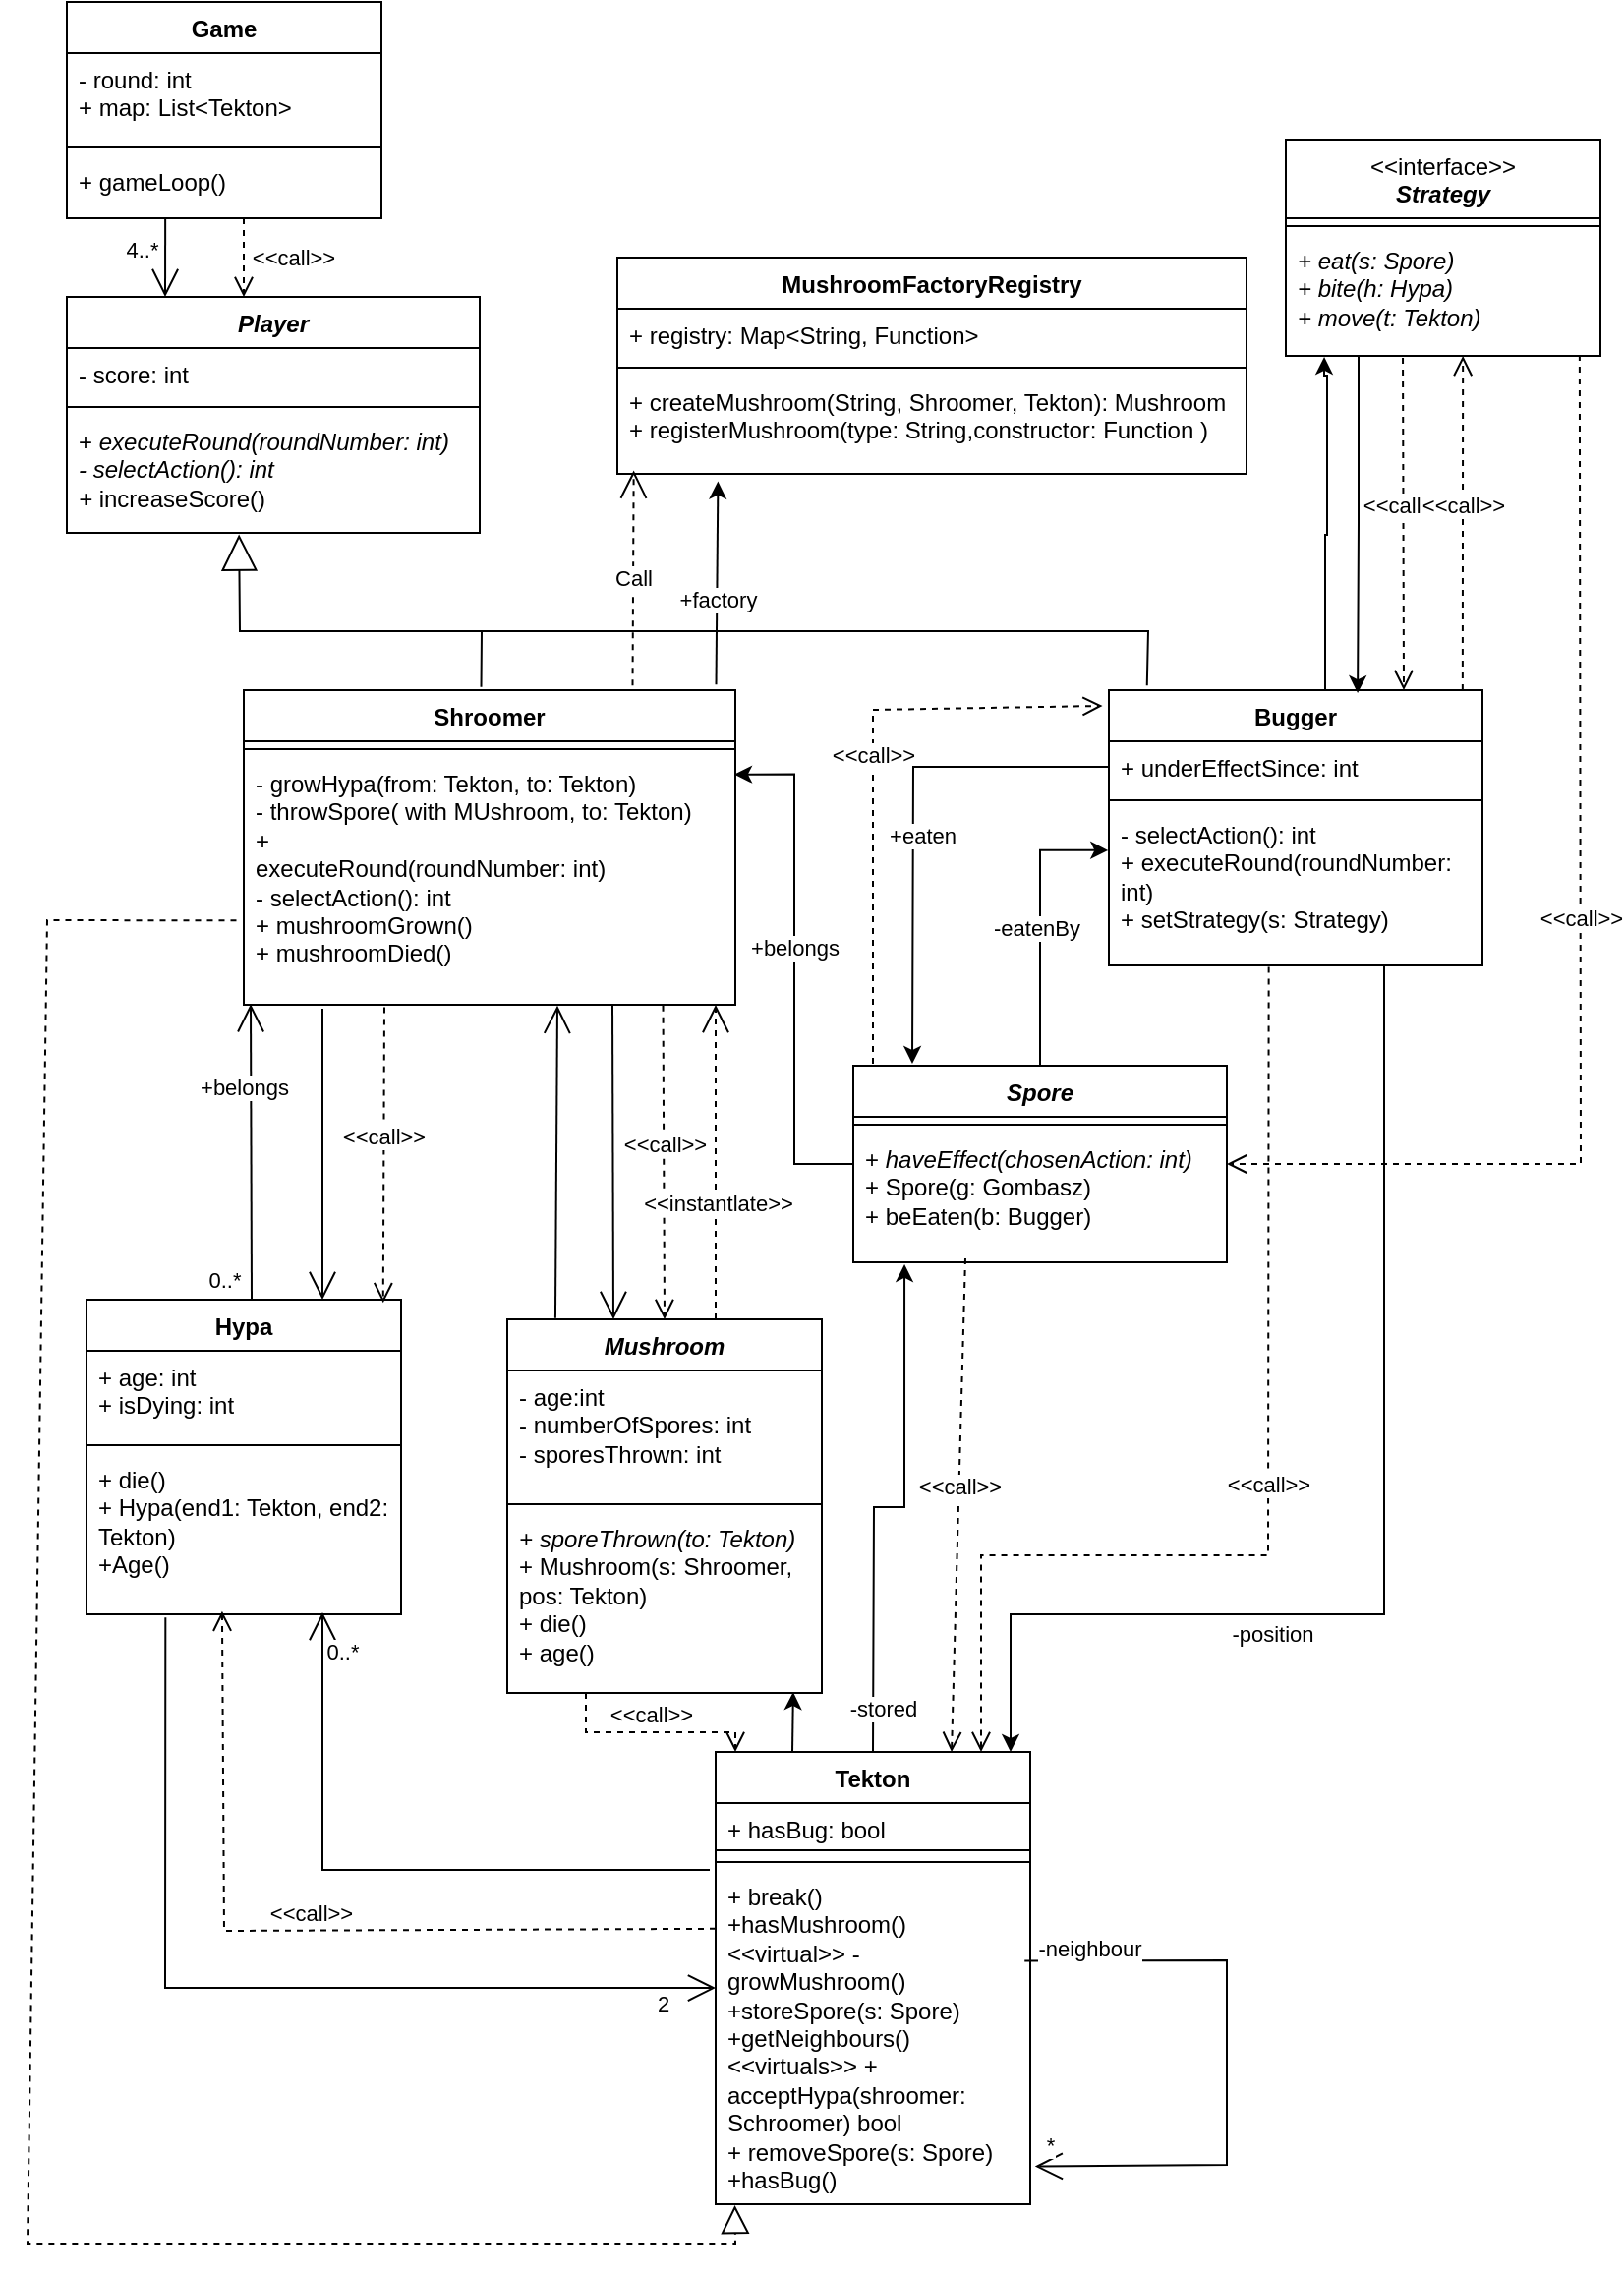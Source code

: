 <mxfile version="26.0.16" pages="3">
  <diagram name="1 oldal" id="PVMn8dTXwI2IqrYhm-JF">
    <mxGraphModel dx="2260" dy="589" grid="1" gridSize="10" guides="1" tooltips="1" connect="1" arrows="1" fold="1" page="1" pageScale="1" pageWidth="827" pageHeight="1169" math="0" shadow="0">
      <root>
        <mxCell id="0" />
        <mxCell id="1" parent="0" />
        <mxCell id="FG8BIOksSfUQ8eZlH9Ch-3" value="&lt;i&gt;Player&lt;/i&gt;" style="swimlane;fontStyle=1;align=center;verticalAlign=top;childLayout=stackLayout;horizontal=1;startSize=26;horizontalStack=0;resizeParent=1;resizeParentMax=0;resizeLast=0;collapsible=1;marginBottom=0;whiteSpace=wrap;html=1;" vertex="1" parent="1">
          <mxGeometry x="30" y="160" width="210" height="120" as="geometry" />
        </mxCell>
        <mxCell id="FG8BIOksSfUQ8eZlH9Ch-4" value="- score: int" style="text;strokeColor=none;fillColor=none;align=left;verticalAlign=top;spacingLeft=4;spacingRight=4;overflow=hidden;rotatable=0;points=[[0,0.5],[1,0.5]];portConstraint=eastwest;whiteSpace=wrap;html=1;" vertex="1" parent="FG8BIOksSfUQ8eZlH9Ch-3">
          <mxGeometry y="26" width="210" height="26" as="geometry" />
        </mxCell>
        <mxCell id="FG8BIOksSfUQ8eZlH9Ch-5" value="" style="line;strokeWidth=1;fillColor=none;align=left;verticalAlign=middle;spacingTop=-1;spacingLeft=3;spacingRight=3;rotatable=0;labelPosition=right;points=[];portConstraint=eastwest;strokeColor=inherit;" vertex="1" parent="FG8BIOksSfUQ8eZlH9Ch-3">
          <mxGeometry y="52" width="210" height="8" as="geometry" />
        </mxCell>
        <mxCell id="FG8BIOksSfUQ8eZlH9Ch-6" value="+ &lt;i&gt;executeRound(roundNumber: int)&lt;/i&gt;&lt;div&gt;&lt;i&gt;- selectAction(): int&lt;/i&gt;&lt;/div&gt;&lt;div&gt;&lt;i&gt;+ &lt;/i&gt;increaseScore()&lt;/div&gt;" style="text;strokeColor=none;fillColor=none;align=left;verticalAlign=top;spacingLeft=4;spacingRight=4;overflow=hidden;rotatable=0;points=[[0,0.5],[1,0.5]];portConstraint=eastwest;whiteSpace=wrap;html=1;" vertex="1" parent="FG8BIOksSfUQ8eZlH9Ch-3">
          <mxGeometry y="60" width="210" height="60" as="geometry" />
        </mxCell>
        <mxCell id="FG8BIOksSfUQ8eZlH9Ch-7" value="Game" style="swimlane;fontStyle=1;align=center;verticalAlign=top;childLayout=stackLayout;horizontal=1;startSize=26;horizontalStack=0;resizeParent=1;resizeParentMax=0;resizeLast=0;collapsible=1;marginBottom=0;whiteSpace=wrap;html=1;" vertex="1" parent="1">
          <mxGeometry x="30" y="10" width="160" height="110" as="geometry" />
        </mxCell>
        <mxCell id="FG8BIOksSfUQ8eZlH9Ch-8" value="-&amp;nbsp;&lt;span style=&quot;background-color: transparent; color: light-dark(rgb(0, 0, 0), rgb(255, 255, 255));&quot;&gt;round: int&lt;/span&gt;&lt;div&gt;+&amp;nbsp;map: List&amp;lt;Tekton&amp;gt;&lt;/div&gt;" style="text;strokeColor=none;fillColor=none;align=left;verticalAlign=top;spacingLeft=4;spacingRight=4;overflow=hidden;rotatable=0;points=[[0,0.5],[1,0.5]];portConstraint=eastwest;whiteSpace=wrap;html=1;" vertex="1" parent="FG8BIOksSfUQ8eZlH9Ch-7">
          <mxGeometry y="26" width="160" height="44" as="geometry" />
        </mxCell>
        <mxCell id="FG8BIOksSfUQ8eZlH9Ch-9" value="" style="line;strokeWidth=1;fillColor=none;align=left;verticalAlign=middle;spacingTop=-1;spacingLeft=3;spacingRight=3;rotatable=0;labelPosition=right;points=[];portConstraint=eastwest;strokeColor=inherit;" vertex="1" parent="FG8BIOksSfUQ8eZlH9Ch-7">
          <mxGeometry y="70" width="160" height="8" as="geometry" />
        </mxCell>
        <mxCell id="FG8BIOksSfUQ8eZlH9Ch-10" value="+ gameLoop()" style="text;strokeColor=none;fillColor=none;align=left;verticalAlign=top;spacingLeft=4;spacingRight=4;overflow=hidden;rotatable=0;points=[[0,0.5],[1,0.5]];portConstraint=eastwest;whiteSpace=wrap;html=1;" vertex="1" parent="FG8BIOksSfUQ8eZlH9Ch-7">
          <mxGeometry y="78" width="160" height="32" as="geometry" />
        </mxCell>
        <mxCell id="FG8BIOksSfUQ8eZlH9Ch-11" value="Shroomer" style="swimlane;fontStyle=1;align=center;verticalAlign=top;childLayout=stackLayout;horizontal=1;startSize=26;horizontalStack=0;resizeParent=1;resizeParentMax=0;resizeLast=0;collapsible=1;marginBottom=0;whiteSpace=wrap;html=1;" vertex="1" parent="1">
          <mxGeometry x="120" y="360" width="250" height="160" as="geometry" />
        </mxCell>
        <mxCell id="FG8BIOksSfUQ8eZlH9Ch-12" value="" style="line;strokeWidth=1;fillColor=none;align=left;verticalAlign=middle;spacingTop=-1;spacingLeft=3;spacingRight=3;rotatable=0;labelPosition=right;points=[];portConstraint=eastwest;strokeColor=inherit;" vertex="1" parent="FG8BIOksSfUQ8eZlH9Ch-11">
          <mxGeometry y="26" width="250" height="8" as="geometry" />
        </mxCell>
        <mxCell id="FG8BIOksSfUQ8eZlH9Ch-13" value="- growHypa(from: Tekton, to: Tekton)&lt;div&gt;- throwSpore( with MUshroom, to: Tekton)&lt;/div&gt;&lt;div&gt;+&amp;nbsp;&lt;/div&gt;&lt;div&gt;executeRound(roundNumber: int)&lt;/div&gt;&lt;div&gt;- selectAction(): int&lt;/div&gt;&lt;div&gt;+ mushroomGrown()&lt;/div&gt;&lt;div&gt;+ mushroomDied()&lt;/div&gt;" style="text;strokeColor=none;fillColor=none;align=left;verticalAlign=top;spacingLeft=4;spacingRight=4;overflow=hidden;rotatable=0;points=[[0,0.5],[1,0.5]];portConstraint=eastwest;whiteSpace=wrap;html=1;" vertex="1" parent="FG8BIOksSfUQ8eZlH9Ch-11">
          <mxGeometry y="34" width="250" height="126" as="geometry" />
        </mxCell>
        <mxCell id="FG8BIOksSfUQ8eZlH9Ch-14" value="Bugger" style="swimlane;fontStyle=1;align=center;verticalAlign=top;childLayout=stackLayout;horizontal=1;startSize=26;horizontalStack=0;resizeParent=1;resizeParentMax=0;resizeLast=0;collapsible=1;marginBottom=0;whiteSpace=wrap;html=1;" vertex="1" parent="1">
          <mxGeometry x="560" y="360" width="190" height="140" as="geometry" />
        </mxCell>
        <mxCell id="FG8BIOksSfUQ8eZlH9Ch-15" value="+ underEffectSince: int" style="text;strokeColor=none;fillColor=none;align=left;verticalAlign=top;spacingLeft=4;spacingRight=4;overflow=hidden;rotatable=0;points=[[0,0.5],[1,0.5]];portConstraint=eastwest;whiteSpace=wrap;html=1;" vertex="1" parent="FG8BIOksSfUQ8eZlH9Ch-14">
          <mxGeometry y="26" width="190" height="26" as="geometry" />
        </mxCell>
        <mxCell id="FG8BIOksSfUQ8eZlH9Ch-16" value="" style="line;strokeWidth=1;fillColor=none;align=left;verticalAlign=middle;spacingTop=-1;spacingLeft=3;spacingRight=3;rotatable=0;labelPosition=right;points=[];portConstraint=eastwest;strokeColor=inherit;" vertex="1" parent="FG8BIOksSfUQ8eZlH9Ch-14">
          <mxGeometry y="52" width="190" height="8" as="geometry" />
        </mxCell>
        <mxCell id="FG8BIOksSfUQ8eZlH9Ch-17" value="&lt;div&gt;- selectAction(): int&lt;/div&gt;+ executeRound(roundNumber: int)&lt;div&gt;+ setStrategy(s: Strategy)&lt;/div&gt;&lt;div&gt;&lt;br&gt;&lt;div&gt;&lt;br&gt;&lt;/div&gt;&lt;/div&gt;" style="text;strokeColor=none;fillColor=none;align=left;verticalAlign=top;spacingLeft=4;spacingRight=4;overflow=hidden;rotatable=0;points=[[0,0.5],[1,0.5]];portConstraint=eastwest;whiteSpace=wrap;html=1;" vertex="1" parent="FG8BIOksSfUQ8eZlH9Ch-14">
          <mxGeometry y="60" width="190" height="80" as="geometry" />
        </mxCell>
        <mxCell id="FG8BIOksSfUQ8eZlH9Ch-18" value="" style="swimlane;fontStyle=1;align=center;verticalAlign=top;childLayout=stackLayout;horizontal=1;startSize=0;horizontalStack=0;resizeParent=1;resizeParentMax=0;resizeLast=0;collapsible=1;marginBottom=0;whiteSpace=wrap;html=1;" vertex="1" parent="1">
          <mxGeometry x="254" y="680" width="160" height="190" as="geometry">
            <mxRectangle x="350" y="320" width="100" height="30" as="alternateBounds" />
          </mxGeometry>
        </mxCell>
        <mxCell id="OPrOjzVIBu2OuI2TAhG9-1" value="&lt;i&gt;Mushroom&lt;/i&gt;" style="swimlane;fontStyle=1;align=center;verticalAlign=top;childLayout=stackLayout;horizontal=1;startSize=26;horizontalStack=0;resizeParent=1;resizeParentMax=0;resizeLast=0;collapsible=1;marginBottom=0;whiteSpace=wrap;html=1;" vertex="1" parent="FG8BIOksSfUQ8eZlH9Ch-18">
          <mxGeometry width="160" height="190" as="geometry" />
        </mxCell>
        <mxCell id="OPrOjzVIBu2OuI2TAhG9-2" value="- age:int&lt;div&gt;- numberOfSpores: int&lt;/div&gt;&lt;div&gt;- sporesThrown: int&lt;/div&gt;" style="text;strokeColor=none;fillColor=none;align=left;verticalAlign=top;spacingLeft=4;spacingRight=4;overflow=hidden;rotatable=0;points=[[0,0.5],[1,0.5]];portConstraint=eastwest;whiteSpace=wrap;html=1;" vertex="1" parent="OPrOjzVIBu2OuI2TAhG9-1">
          <mxGeometry y="26" width="160" height="64" as="geometry" />
        </mxCell>
        <mxCell id="OPrOjzVIBu2OuI2TAhG9-3" value="" style="line;strokeWidth=1;fillColor=none;align=left;verticalAlign=middle;spacingTop=-1;spacingLeft=3;spacingRight=3;rotatable=0;labelPosition=right;points=[];portConstraint=eastwest;strokeColor=inherit;" vertex="1" parent="OPrOjzVIBu2OuI2TAhG9-1">
          <mxGeometry y="90" width="160" height="8" as="geometry" />
        </mxCell>
        <mxCell id="OPrOjzVIBu2OuI2TAhG9-4" value="&lt;i&gt;+ sporeThrown(to: Tekton)&lt;/i&gt;&lt;div&gt;+ Mushroom(s: Shroomer, pos: Tekton)&lt;/div&gt;&lt;div&gt;+ die()&lt;/div&gt;&lt;div&gt;+ age()&lt;/div&gt;" style="text;strokeColor=none;fillColor=none;align=left;verticalAlign=top;spacingLeft=4;spacingRight=4;overflow=hidden;rotatable=0;points=[[0,0.5],[1,0.5]];portConstraint=eastwest;whiteSpace=wrap;html=1;" vertex="1" parent="OPrOjzVIBu2OuI2TAhG9-1">
          <mxGeometry y="98" width="160" height="92" as="geometry" />
        </mxCell>
        <mxCell id="FG8BIOksSfUQ8eZlH9Ch-20" value="" style="swimlane;fontStyle=1;align=center;verticalAlign=top;childLayout=stackLayout;horizontal=1;startSize=0;horizontalStack=0;resizeParent=1;resizeParentMax=0;resizeLast=0;collapsible=1;marginBottom=0;whiteSpace=wrap;html=1;" vertex="1" parent="1">
          <mxGeometry x="650" y="80" width="160" height="110" as="geometry" />
        </mxCell>
        <mxCell id="oB7HETbNgXNL-HXYYyWf-1" value="&lt;span style=&quot;font-weight: normal;&quot;&gt;&amp;lt;&amp;lt;interface&amp;gt;&amp;gt;&lt;/span&gt;&lt;div&gt;&lt;i&gt;Strategy&lt;/i&gt;&lt;/div&gt;" style="swimlane;fontStyle=1;align=center;verticalAlign=top;childLayout=stackLayout;horizontal=1;startSize=40;horizontalStack=0;resizeParent=1;resizeParentMax=0;resizeLast=0;collapsible=1;marginBottom=0;whiteSpace=wrap;html=1;" vertex="1" parent="FG8BIOksSfUQ8eZlH9Ch-20">
          <mxGeometry width="160" height="110" as="geometry" />
        </mxCell>
        <mxCell id="oB7HETbNgXNL-HXYYyWf-2" value="" style="line;strokeWidth=1;fillColor=none;align=left;verticalAlign=middle;spacingTop=-1;spacingLeft=3;spacingRight=3;rotatable=0;labelPosition=right;points=[];portConstraint=eastwest;strokeColor=inherit;" vertex="1" parent="oB7HETbNgXNL-HXYYyWf-1">
          <mxGeometry y="40" width="160" height="8" as="geometry" />
        </mxCell>
        <mxCell id="oB7HETbNgXNL-HXYYyWf-3" value="&lt;i&gt;+ eat(s: Spore)&lt;/i&gt;&lt;div&gt;&lt;i&gt;+ bite(h: Hypa)&lt;/i&gt;&lt;/div&gt;&lt;div&gt;&lt;i&gt;+ move(t: Tekton)&lt;/i&gt;&lt;/div&gt;&lt;div&gt;&lt;br&gt;&lt;/div&gt;" style="text;strokeColor=none;fillColor=none;align=left;verticalAlign=top;spacingLeft=4;spacingRight=4;overflow=hidden;rotatable=0;points=[[0,0.5],[1,0.5]];portConstraint=eastwest;whiteSpace=wrap;html=1;" vertex="1" parent="oB7HETbNgXNL-HXYYyWf-1">
          <mxGeometry y="48" width="160" height="62" as="geometry" />
        </mxCell>
        <mxCell id="FG8BIOksSfUQ8eZlH9Ch-22" style="edgeStyle=orthogonalEdgeStyle;rounded=0;orthogonalLoop=1;jettySize=auto;html=1;entryX=0.137;entryY=1.015;entryDx=0;entryDy=0;entryPerimeter=0;" edge="1" parent="1" target="1kFGFJCWvxmLALMKL_oT-3">
          <mxGeometry relative="1" as="geometry">
            <mxPoint x="450" y="590" as="targetPoint" />
            <mxPoint x="440" y="900" as="sourcePoint" />
          </mxGeometry>
        </mxCell>
        <mxCell id="FG8BIOksSfUQ8eZlH9Ch-23" value="-stored" style="edgeLabel;html=1;align=center;verticalAlign=middle;resizable=0;points=[];" vertex="1" connectable="0" parent="FG8BIOksSfUQ8eZlH9Ch-22">
          <mxGeometry x="-0.831" y="-5" relative="1" as="geometry">
            <mxPoint as="offset" />
          </mxGeometry>
        </mxCell>
        <mxCell id="FG8BIOksSfUQ8eZlH9Ch-24" value="" style="swimlane;fontStyle=1;align=center;verticalAlign=top;childLayout=stackLayout;horizontal=1;startSize=0;horizontalStack=0;resizeParent=1;resizeParentMax=0;resizeLast=0;collapsible=1;marginBottom=0;whiteSpace=wrap;html=1;" vertex="1" parent="1">
          <mxGeometry x="360" y="950" width="160" height="180" as="geometry">
            <mxRectangle x="350" y="320" width="100" height="30" as="alternateBounds" />
          </mxGeometry>
        </mxCell>
        <mxCell id="FG8BIOksSfUQ8eZlH9Ch-26" value="" style="swimlane;fontStyle=1;align=center;verticalAlign=top;childLayout=stackLayout;horizontal=1;startSize=0;horizontalStack=0;resizeParent=1;resizeParentMax=0;resizeLast=0;collapsible=1;marginBottom=0;whiteSpace=wrap;html=1;" vertex="1" parent="1">
          <mxGeometry x="430" y="551" width="190" height="100" as="geometry">
            <mxRectangle x="350" y="320" width="100" height="30" as="alternateBounds" />
          </mxGeometry>
        </mxCell>
        <mxCell id="1kFGFJCWvxmLALMKL_oT-1" value="&lt;i&gt;Spore&lt;/i&gt;" style="swimlane;fontStyle=1;align=center;verticalAlign=top;childLayout=stackLayout;horizontal=1;startSize=26;horizontalStack=0;resizeParent=1;resizeParentMax=0;resizeLast=0;collapsible=1;marginBottom=0;whiteSpace=wrap;html=1;" vertex="1" parent="FG8BIOksSfUQ8eZlH9Ch-26">
          <mxGeometry width="190" height="100" as="geometry" />
        </mxCell>
        <mxCell id="1kFGFJCWvxmLALMKL_oT-2" value="" style="line;strokeWidth=1;fillColor=none;align=left;verticalAlign=middle;spacingTop=-1;spacingLeft=3;spacingRight=3;rotatable=0;labelPosition=right;points=[];portConstraint=eastwest;strokeColor=inherit;" vertex="1" parent="1kFGFJCWvxmLALMKL_oT-1">
          <mxGeometry y="26" width="190" height="8" as="geometry" />
        </mxCell>
        <mxCell id="1kFGFJCWvxmLALMKL_oT-3" value="+&lt;i&gt;&amp;nbsp;haveEffect(chosenAction: int)&lt;/i&gt;&lt;div&gt;+ Spore(g: Gombasz)&lt;/div&gt;&lt;div&gt;+ beEaten(b: Bugger)&lt;/div&gt;" style="text;strokeColor=none;fillColor=none;align=left;verticalAlign=top;spacingLeft=4;spacingRight=4;overflow=hidden;rotatable=0;points=[[0,0.5],[1,0.5]];portConstraint=eastwest;whiteSpace=wrap;html=1;" vertex="1" parent="1kFGFJCWvxmLALMKL_oT-1">
          <mxGeometry y="34" width="190" height="66" as="geometry" />
        </mxCell>
        <mxCell id="FG8BIOksSfUQ8eZlH9Ch-28" value="Hypa" style="swimlane;fontStyle=1;align=center;verticalAlign=top;childLayout=stackLayout;horizontal=1;startSize=26;horizontalStack=0;resizeParent=1;resizeParentMax=0;resizeLast=0;collapsible=1;marginBottom=0;whiteSpace=wrap;html=1;" vertex="1" parent="1">
          <mxGeometry x="40" y="670" width="160" height="160" as="geometry" />
        </mxCell>
        <mxCell id="FG8BIOksSfUQ8eZlH9Ch-29" value="+ age: int&lt;div&gt;+ isDying: int&lt;/div&gt;" style="text;strokeColor=none;fillColor=none;align=left;verticalAlign=top;spacingLeft=4;spacingRight=4;overflow=hidden;rotatable=0;points=[[0,0.5],[1,0.5]];portConstraint=eastwest;whiteSpace=wrap;html=1;" vertex="1" parent="FG8BIOksSfUQ8eZlH9Ch-28">
          <mxGeometry y="26" width="160" height="44" as="geometry" />
        </mxCell>
        <mxCell id="FG8BIOksSfUQ8eZlH9Ch-30" value="" style="line;strokeWidth=1;fillColor=none;align=left;verticalAlign=middle;spacingTop=-1;spacingLeft=3;spacingRight=3;rotatable=0;labelPosition=right;points=[];portConstraint=eastwest;strokeColor=inherit;" vertex="1" parent="FG8BIOksSfUQ8eZlH9Ch-28">
          <mxGeometry y="70" width="160" height="8" as="geometry" />
        </mxCell>
        <mxCell id="FG8BIOksSfUQ8eZlH9Ch-31" value="+ die()&lt;div&gt;+ Hypa(end1: Tekton, end2: Tekton)&lt;/div&gt;&lt;div&gt;+Age()&lt;/div&gt;" style="text;strokeColor=none;fillColor=none;align=left;verticalAlign=top;spacingLeft=4;spacingRight=4;overflow=hidden;rotatable=0;points=[[0,0.5],[1,0.5]];portConstraint=eastwest;whiteSpace=wrap;html=1;" vertex="1" parent="FG8BIOksSfUQ8eZlH9Ch-28">
          <mxGeometry y="78" width="160" height="82" as="geometry" />
        </mxCell>
        <mxCell id="FG8BIOksSfUQ8eZlH9Ch-32" value="" style="endArrow=open;endFill=1;endSize=12;html=1;rounded=0;exitX=0.313;exitY=0.99;exitDx=0;exitDy=0;exitPerimeter=0;" edge="1" parent="1" source="FG8BIOksSfUQ8eZlH9Ch-10">
          <mxGeometry width="160" relative="1" as="geometry">
            <mxPoint x="190" y="140" as="sourcePoint" />
            <mxPoint x="80" y="160" as="targetPoint" />
          </mxGeometry>
        </mxCell>
        <mxCell id="FG8BIOksSfUQ8eZlH9Ch-33" value="4..*" style="edgeLabel;html=1;align=center;verticalAlign=middle;resizable=0;points=[];" vertex="1" connectable="0" parent="FG8BIOksSfUQ8eZlH9Ch-32">
          <mxGeometry x="-0.134" y="-1" relative="1" as="geometry">
            <mxPoint x="-11" y="-1" as="offset" />
          </mxGeometry>
        </mxCell>
        <mxCell id="FG8BIOksSfUQ8eZlH9Ch-34" value="&amp;lt;&amp;lt;call&amp;gt;&amp;gt;" style="html=1;verticalAlign=bottom;endArrow=open;dashed=1;endSize=8;curved=0;rounded=0;" edge="1" parent="1">
          <mxGeometry x="0.457" y="25" relative="1" as="geometry">
            <mxPoint x="120" y="120" as="sourcePoint" />
            <mxPoint x="120" y="160" as="targetPoint" />
            <mxPoint as="offset" />
          </mxGeometry>
        </mxCell>
        <mxCell id="FG8BIOksSfUQ8eZlH9Ch-35" value="" style="endArrow=block;endSize=16;endFill=0;html=1;rounded=0;exitX=0.483;exitY=-0.01;exitDx=0;exitDy=0;exitPerimeter=0;entryX=0.417;entryY=1.013;entryDx=0;entryDy=0;entryPerimeter=0;" edge="1" parent="1" source="FG8BIOksSfUQ8eZlH9Ch-11" target="FG8BIOksSfUQ8eZlH9Ch-6">
          <mxGeometry width="160" relative="1" as="geometry">
            <mxPoint x="100" y="260" as="sourcePoint" />
            <mxPoint x="260" y="260" as="targetPoint" />
            <Array as="points">
              <mxPoint x="241" y="330" />
              <mxPoint x="118" y="330" />
            </Array>
          </mxGeometry>
        </mxCell>
        <mxCell id="FG8BIOksSfUQ8eZlH9Ch-36" value="" style="endArrow=none;html=1;rounded=0;entryX=0.102;entryY=-0.017;entryDx=0;entryDy=0;entryPerimeter=0;" edge="1" parent="1" target="FG8BIOksSfUQ8eZlH9Ch-14">
          <mxGeometry width="50" height="50" relative="1" as="geometry">
            <mxPoint x="240" y="330" as="sourcePoint" />
            <mxPoint x="380" y="260" as="targetPoint" />
            <Array as="points">
              <mxPoint x="580" y="330" />
            </Array>
          </mxGeometry>
        </mxCell>
        <mxCell id="FG8BIOksSfUQ8eZlH9Ch-41" value="&amp;lt;&amp;lt;call&amp;gt;&amp;gt;" style="html=1;verticalAlign=bottom;endArrow=open;dashed=1;endSize=8;curved=0;rounded=0;exitX=0.428;exitY=1.009;exitDx=0;exitDy=0;exitPerimeter=0;" edge="1" parent="1" source="FG8BIOksSfUQ8eZlH9Ch-17">
          <mxGeometry relative="1" as="geometry">
            <mxPoint x="514" y="880" as="sourcePoint" />
            <mxPoint x="495" y="900" as="targetPoint" />
            <Array as="points">
              <mxPoint x="641" y="800" />
              <mxPoint x="495" y="800" />
            </Array>
          </mxGeometry>
        </mxCell>
        <mxCell id="FG8BIOksSfUQ8eZlH9Ch-42" value="&amp;lt;&amp;lt;call&amp;gt;&amp;gt;" style="html=1;verticalAlign=bottom;endArrow=open;dashed=1;endSize=8;curved=0;rounded=0;exitX=0.3;exitY=0.97;exitDx=0;exitDy=0;exitPerimeter=0;" edge="1" parent="1" source="1kFGFJCWvxmLALMKL_oT-3">
          <mxGeometry relative="1" as="geometry">
            <mxPoint x="480.08" y="664" as="sourcePoint" />
            <mxPoint x="480" y="900" as="targetPoint" />
          </mxGeometry>
        </mxCell>
        <mxCell id="FG8BIOksSfUQ8eZlH9Ch-43" value="&amp;lt;&amp;lt;call&amp;gt;&amp;gt;" style="html=1;verticalAlign=bottom;endArrow=open;dashed=1;endSize=8;curved=0;rounded=0;exitX=0.25;exitY=1;exitDx=0;exitDy=0;" edge="1" parent="1" source="FG8BIOksSfUQ8eZlH9Ch-18">
          <mxGeometry relative="1" as="geometry">
            <mxPoint x="240" y="770" as="sourcePoint" />
            <mxPoint x="370" y="900" as="targetPoint" />
            <Array as="points">
              <mxPoint x="294" y="890" />
              <mxPoint x="370" y="890" />
            </Array>
          </mxGeometry>
        </mxCell>
        <mxCell id="FG8BIOksSfUQ8eZlH9Ch-44" style="edgeStyle=orthogonalEdgeStyle;rounded=0;orthogonalLoop=1;jettySize=auto;html=1;entryX=0.909;entryY=0.995;entryDx=0;entryDy=0;entryPerimeter=0;" edge="1" parent="1" target="OPrOjzVIBu2OuI2TAhG9-4">
          <mxGeometry relative="1" as="geometry">
            <mxPoint x="399" y="900" as="sourcePoint" />
            <mxPoint x="400.08" y="878.848" as="targetPoint" />
          </mxGeometry>
        </mxCell>
        <mxCell id="FG8BIOksSfUQ8eZlH9Ch-45" style="edgeStyle=orthogonalEdgeStyle;rounded=0;orthogonalLoop=1;jettySize=auto;html=1;" edge="1" parent="1" source="FG8BIOksSfUQ8eZlH9Ch-14">
          <mxGeometry relative="1" as="geometry">
            <Array as="points">
              <mxPoint x="700" y="830" />
              <mxPoint x="510" y="830" />
            </Array>
            <mxPoint x="510" y="900" as="targetPoint" />
          </mxGeometry>
        </mxCell>
        <mxCell id="FG8BIOksSfUQ8eZlH9Ch-46" value="-position" style="edgeLabel;html=1;align=center;verticalAlign=middle;resizable=0;points=[];" vertex="1" connectable="0" parent="FG8BIOksSfUQ8eZlH9Ch-45">
          <mxGeometry x="0.326" relative="1" as="geometry">
            <mxPoint x="4" y="10" as="offset" />
          </mxGeometry>
        </mxCell>
        <mxCell id="FG8BIOksSfUQ8eZlH9Ch-47" value="&amp;lt;&amp;lt;call&amp;gt;&amp;gt;" style="html=1;verticalAlign=bottom;endArrow=open;dashed=1;endSize=8;curved=0;rounded=0;entryX=0.431;entryY=0.98;entryDx=0;entryDy=0;entryPerimeter=0;exitX=0;exitY=0.176;exitDx=0;exitDy=0;exitPerimeter=0;" edge="1" parent="1" source="k42B-ygskFCItDhpjXDD-4" target="FG8BIOksSfUQ8eZlH9Ch-31">
          <mxGeometry relative="1" as="geometry">
            <mxPoint x="544" y="910" as="sourcePoint" />
            <mxPoint x="464" y="910" as="targetPoint" />
            <Array as="points">
              <mxPoint x="110" y="991" />
            </Array>
          </mxGeometry>
        </mxCell>
        <mxCell id="FG8BIOksSfUQ8eZlH9Ch-48" value="" style="endArrow=open;endFill=1;endSize=12;html=1;rounded=0;" edge="1" parent="1">
          <mxGeometry width="160" relative="1" as="geometry">
            <mxPoint x="357" y="960" as="sourcePoint" />
            <mxPoint x="160" y="829" as="targetPoint" />
            <Array as="points">
              <mxPoint x="160" y="960" />
            </Array>
          </mxGeometry>
        </mxCell>
        <mxCell id="FG8BIOksSfUQ8eZlH9Ch-49" value="0..*" style="edgeLabel;html=1;align=center;verticalAlign=middle;resizable=0;points=[];" vertex="1" connectable="0" parent="FG8BIOksSfUQ8eZlH9Ch-48">
          <mxGeometry x="0.939" y="1" relative="1" as="geometry">
            <mxPoint x="11" y="10" as="offset" />
          </mxGeometry>
        </mxCell>
        <mxCell id="FG8BIOksSfUQ8eZlH9Ch-50" value="" style="endArrow=open;endFill=1;endSize=12;html=1;rounded=0;exitX=0.251;exitY=1.02;exitDx=0;exitDy=0;exitPerimeter=0;entryX=0;entryY=0.353;entryDx=0;entryDy=0;entryPerimeter=0;" edge="1" parent="1" source="FG8BIOksSfUQ8eZlH9Ch-31" target="k42B-ygskFCItDhpjXDD-4">
          <mxGeometry width="160" relative="1" as="geometry">
            <mxPoint x="180" y="890" as="sourcePoint" />
            <mxPoint x="340" y="890" as="targetPoint" />
            <Array as="points">
              <mxPoint x="80" y="1020" />
            </Array>
          </mxGeometry>
        </mxCell>
        <mxCell id="FG8BIOksSfUQ8eZlH9Ch-51" value="2" style="edgeLabel;html=1;align=center;verticalAlign=middle;resizable=0;points=[];" vertex="1" connectable="0" parent="FG8BIOksSfUQ8eZlH9Ch-50">
          <mxGeometry x="0.95" y="-3" relative="1" as="geometry">
            <mxPoint x="-15" y="5" as="offset" />
          </mxGeometry>
        </mxCell>
        <mxCell id="FG8BIOksSfUQ8eZlH9Ch-52" value="" style="endArrow=block;dashed=1;endFill=0;endSize=12;html=1;rounded=0;exitX=-0.015;exitY=0.66;exitDx=0;exitDy=0;exitPerimeter=0;entryX=0.061;entryY=1.003;entryDx=0;entryDy=0;entryPerimeter=0;" edge="1" parent="1" source="FG8BIOksSfUQ8eZlH9Ch-13" target="k42B-ygskFCItDhpjXDD-4">
          <mxGeometry width="160" relative="1" as="geometry">
            <mxPoint x="180" y="890" as="sourcePoint" />
            <mxPoint x="373.76" y="1186.8" as="targetPoint" />
            <Array as="points">
              <mxPoint x="20" y="477" />
              <mxPoint x="10" y="1150" />
              <mxPoint x="370" y="1150" />
            </Array>
          </mxGeometry>
        </mxCell>
        <mxCell id="FG8BIOksSfUQ8eZlH9Ch-53" value="&amp;lt;&amp;lt;call&amp;gt;&amp;gt;" style="html=1;verticalAlign=bottom;endArrow=open;dashed=1;endSize=8;curved=0;rounded=0;entryX=0.943;entryY=0.01;entryDx=0;entryDy=0;entryPerimeter=0;exitX=0.286;exitY=1.01;exitDx=0;exitDy=0;exitPerimeter=0;" edge="1" parent="1" source="FG8BIOksSfUQ8eZlH9Ch-13" target="FG8BIOksSfUQ8eZlH9Ch-28">
          <mxGeometry relative="1" as="geometry">
            <mxPoint x="554" y="920" as="sourcePoint" />
            <mxPoint x="474" y="920" as="targetPoint" />
          </mxGeometry>
        </mxCell>
        <mxCell id="FG8BIOksSfUQ8eZlH9Ch-54" value="" style="endArrow=open;endFill=1;endSize=12;html=1;rounded=0;entryX=0.75;entryY=0;entryDx=0;entryDy=0;" edge="1" parent="1" target="FG8BIOksSfUQ8eZlH9Ch-28">
          <mxGeometry width="160" relative="1" as="geometry">
            <mxPoint x="160" y="522" as="sourcePoint" />
            <mxPoint x="350" y="650" as="targetPoint" />
          </mxGeometry>
        </mxCell>
        <mxCell id="FG8BIOksSfUQ8eZlH9Ch-55" value="" style="endArrow=open;endFill=1;endSize=12;html=1;rounded=0;entryX=0.014;entryY=0.997;entryDx=0;entryDy=0;entryPerimeter=0;" edge="1" parent="1" target="FG8BIOksSfUQ8eZlH9Ch-13">
          <mxGeometry width="160" relative="1" as="geometry">
            <mxPoint x="124" y="670" as="sourcePoint" />
            <mxPoint x="350" y="650" as="targetPoint" />
          </mxGeometry>
        </mxCell>
        <mxCell id="FG8BIOksSfUQ8eZlH9Ch-56" value="0..*" style="edgeLabel;html=1;align=center;verticalAlign=middle;resizable=0;points=[];" vertex="1" connectable="0" parent="FG8BIOksSfUQ8eZlH9Ch-55">
          <mxGeometry x="-0.723" y="-1" relative="1" as="geometry">
            <mxPoint x="-15" y="11" as="offset" />
          </mxGeometry>
        </mxCell>
        <mxCell id="FG8BIOksSfUQ8eZlH9Ch-57" value="+belongs" style="edgeLabel;html=1;align=center;verticalAlign=middle;resizable=0;points=[];" vertex="1" connectable="0" parent="FG8BIOksSfUQ8eZlH9Ch-55">
          <mxGeometry x="0.441" y="4" relative="1" as="geometry">
            <mxPoint as="offset" />
          </mxGeometry>
        </mxCell>
        <mxCell id="FG8BIOksSfUQ8eZlH9Ch-58" value="" style="endArrow=open;endFill=1;endSize=12;html=1;rounded=0;exitX=0.75;exitY=1.003;exitDx=0;exitDy=0;exitPerimeter=0;" edge="1" parent="1" source="FG8BIOksSfUQ8eZlH9Ch-13">
          <mxGeometry width="160" relative="1" as="geometry">
            <mxPoint x="190" y="450" as="sourcePoint" />
            <mxPoint x="308" y="680" as="targetPoint" />
          </mxGeometry>
        </mxCell>
        <mxCell id="FG8BIOksSfUQ8eZlH9Ch-59" value="" style="endArrow=open;endFill=1;endSize=12;html=1;rounded=0;exitX=0.153;exitY=-0.003;exitDx=0;exitDy=0;exitPerimeter=0;entryX=0.638;entryY=1.003;entryDx=0;entryDy=0;entryPerimeter=0;" edge="1" parent="1" source="OPrOjzVIBu2OuI2TAhG9-1" target="FG8BIOksSfUQ8eZlH9Ch-13">
          <mxGeometry width="160" relative="1" as="geometry">
            <mxPoint x="190" y="450" as="sourcePoint" />
            <mxPoint x="350" y="450" as="targetPoint" />
          </mxGeometry>
        </mxCell>
        <mxCell id="FG8BIOksSfUQ8eZlH9Ch-60" value="&amp;lt;&amp;lt;call&amp;gt;&amp;gt;" style="html=1;verticalAlign=bottom;endArrow=open;dashed=1;endSize=8;curved=0;rounded=0;exitX=0.853;exitY=1.003;exitDx=0;exitDy=0;exitPerimeter=0;" edge="1" parent="1" source="FG8BIOksSfUQ8eZlH9Ch-13">
          <mxGeometry relative="1" as="geometry">
            <mxPoint x="564" y="930" as="sourcePoint" />
            <mxPoint x="334" y="680" as="targetPoint" />
          </mxGeometry>
        </mxCell>
        <mxCell id="FG8BIOksSfUQ8eZlH9Ch-61" value="" style="endArrow=open;endSize=12;dashed=1;html=1;rounded=0;" edge="1" parent="1">
          <mxGeometry width="160" relative="1" as="geometry">
            <mxPoint x="360" y="680" as="sourcePoint" />
            <mxPoint x="360" y="520" as="targetPoint" />
          </mxGeometry>
        </mxCell>
        <mxCell id="lsZvrhM5--hz4AZz40UB-1" value="&amp;lt;&amp;lt;instantlate&amp;gt;&amp;gt;" style="edgeLabel;html=1;align=center;verticalAlign=middle;resizable=0;points=[];" vertex="1" connectable="0" parent="FG8BIOksSfUQ8eZlH9Ch-61">
          <mxGeometry x="-0.264" y="-1" relative="1" as="geometry">
            <mxPoint as="offset" />
          </mxGeometry>
        </mxCell>
        <mxCell id="FG8BIOksSfUQ8eZlH9Ch-62" style="edgeStyle=orthogonalEdgeStyle;rounded=0;orthogonalLoop=1;jettySize=auto;html=1;exitX=0;exitY=0.5;exitDx=0;exitDy=0;entryX=0.998;entryY=0.07;entryDx=0;entryDy=0;entryPerimeter=0;" edge="1" parent="1" source="FG8BIOksSfUQ8eZlH9Ch-26" target="FG8BIOksSfUQ8eZlH9Ch-13">
          <mxGeometry relative="1" as="geometry" />
        </mxCell>
        <mxCell id="FG8BIOksSfUQ8eZlH9Ch-63" value="+belongs" style="edgeLabel;html=1;align=center;verticalAlign=middle;resizable=0;points=[];" vertex="1" connectable="0" parent="FG8BIOksSfUQ8eZlH9Ch-62">
          <mxGeometry x="0.083" relative="1" as="geometry">
            <mxPoint as="offset" />
          </mxGeometry>
        </mxCell>
        <mxCell id="FG8BIOksSfUQ8eZlH9Ch-64" value="&amp;lt;&amp;lt;call&amp;gt;&amp;gt;" style="html=1;verticalAlign=bottom;endArrow=open;dashed=1;endSize=8;curved=0;rounded=0;entryX=-0.017;entryY=0.057;entryDx=0;entryDy=0;entryPerimeter=0;" edge="1" parent="1" target="FG8BIOksSfUQ8eZlH9Ch-14">
          <mxGeometry relative="1" as="geometry">
            <mxPoint x="440" y="550" as="sourcePoint" />
            <mxPoint x="494" y="940" as="targetPoint" />
            <Array as="points">
              <mxPoint x="440" y="370" />
            </Array>
          </mxGeometry>
        </mxCell>
        <mxCell id="FG8BIOksSfUQ8eZlH9Ch-65" style="edgeStyle=orthogonalEdgeStyle;rounded=0;orthogonalLoop=1;jettySize=auto;html=1;exitX=0;exitY=0.5;exitDx=0;exitDy=0;" edge="1" parent="1" source="FG8BIOksSfUQ8eZlH9Ch-15">
          <mxGeometry relative="1" as="geometry">
            <mxPoint x="460" y="550" as="targetPoint" />
          </mxGeometry>
        </mxCell>
        <mxCell id="FG8BIOksSfUQ8eZlH9Ch-66" value="+eaten" style="edgeLabel;html=1;align=center;verticalAlign=middle;resizable=0;points=[];" vertex="1" connectable="0" parent="FG8BIOksSfUQ8eZlH9Ch-65">
          <mxGeometry x="0.071" y="4" relative="1" as="geometry">
            <mxPoint as="offset" />
          </mxGeometry>
        </mxCell>
        <mxCell id="FG8BIOksSfUQ8eZlH9Ch-67" style="edgeStyle=orthogonalEdgeStyle;rounded=0;orthogonalLoop=1;jettySize=auto;html=1;exitX=0.5;exitY=0;exitDx=0;exitDy=0;entryX=-0.002;entryY=0.268;entryDx=0;entryDy=0;entryPerimeter=0;" edge="1" parent="1" source="FG8BIOksSfUQ8eZlH9Ch-26" target="FG8BIOksSfUQ8eZlH9Ch-17">
          <mxGeometry relative="1" as="geometry" />
        </mxCell>
        <mxCell id="FG8BIOksSfUQ8eZlH9Ch-68" value="-eatenBy" style="edgeLabel;html=1;align=center;verticalAlign=middle;resizable=0;points=[];" vertex="1" connectable="0" parent="FG8BIOksSfUQ8eZlH9Ch-67">
          <mxGeometry x="-0.025" y="2" relative="1" as="geometry">
            <mxPoint as="offset" />
          </mxGeometry>
        </mxCell>
        <mxCell id="FG8BIOksSfUQ8eZlH9Ch-69" value="&amp;lt;&amp;lt;call&amp;gt;&amp;gt;" style="html=1;verticalAlign=bottom;endArrow=open;dashed=1;endSize=8;curved=0;rounded=0;entryX=1;entryY=0.5;entryDx=0;entryDy=0;exitX=0.934;exitY=0.992;exitDx=0;exitDy=0;exitPerimeter=0;" edge="1" parent="1" source="oB7HETbNgXNL-HXYYyWf-3" target="FG8BIOksSfUQ8eZlH9Ch-26">
          <mxGeometry relative="1" as="geometry">
            <mxPoint x="800" y="240" as="sourcePoint" />
            <mxPoint x="504" y="950" as="targetPoint" />
            <Array as="points">
              <mxPoint x="800" y="601" />
            </Array>
          </mxGeometry>
        </mxCell>
        <mxCell id="FG8BIOksSfUQ8eZlH9Ch-70" style="edgeStyle=orthogonalEdgeStyle;rounded=0;orthogonalLoop=1;jettySize=auto;html=1;exitX=0.5;exitY=0;exitDx=0;exitDy=0;entryX=0.122;entryY=1.008;entryDx=0;entryDy=0;entryPerimeter=0;" edge="1" parent="1" source="FG8BIOksSfUQ8eZlH9Ch-14" target="oB7HETbNgXNL-HXYYyWf-3">
          <mxGeometry relative="1" as="geometry">
            <mxPoint x="670" y="200" as="targetPoint" />
            <Array as="points">
              <mxPoint x="670" y="360" />
              <mxPoint x="670" y="281" />
              <mxPoint x="671" y="281" />
              <mxPoint x="671" y="200" />
              <mxPoint x="670" y="200" />
            </Array>
          </mxGeometry>
        </mxCell>
        <mxCell id="FG8BIOksSfUQ8eZlH9Ch-71" style="edgeStyle=orthogonalEdgeStyle;rounded=0;orthogonalLoop=1;jettySize=auto;html=1;exitX=0.25;exitY=1;exitDx=0;exitDy=0;entryX=0.666;entryY=0.011;entryDx=0;entryDy=0;entryPerimeter=0;" edge="1" parent="1" source="FG8BIOksSfUQ8eZlH9Ch-20" target="FG8BIOksSfUQ8eZlH9Ch-14">
          <mxGeometry relative="1" as="geometry">
            <Array as="points">
              <mxPoint x="687" y="190" />
              <mxPoint x="687" y="275" />
            </Array>
          </mxGeometry>
        </mxCell>
        <mxCell id="FG8BIOksSfUQ8eZlH9Ch-72" value="&amp;lt;&amp;lt;call&amp;gt;&amp;gt;" style="html=1;verticalAlign=bottom;endArrow=open;dashed=1;endSize=8;curved=0;rounded=0;entryX=0.75;entryY=0;entryDx=0;entryDy=0;exitX=0.372;exitY=1.016;exitDx=0;exitDy=0;exitPerimeter=0;" edge="1" parent="1" source="oB7HETbNgXNL-HXYYyWf-3">
          <mxGeometry relative="1" as="geometry">
            <mxPoint x="710.5" y="240" as="sourcePoint" />
            <mxPoint x="710" y="360" as="targetPoint" />
          </mxGeometry>
        </mxCell>
        <mxCell id="FG8BIOksSfUQ8eZlH9Ch-73" value="&amp;lt;&amp;lt;call&amp;gt;&amp;gt;" style="html=1;verticalAlign=bottom;endArrow=open;dashed=1;endSize=8;curved=0;rounded=0;exitX=0.947;exitY=0;exitDx=0;exitDy=0;exitPerimeter=0;entryX=0.563;entryY=1;entryDx=0;entryDy=0;entryPerimeter=0;" edge="1" parent="1" source="FG8BIOksSfUQ8eZlH9Ch-14" target="oB7HETbNgXNL-HXYYyWf-3">
          <mxGeometry relative="1" as="geometry">
            <mxPoint x="770" y="250" as="sourcePoint" />
            <mxPoint x="740" y="240" as="targetPoint" />
          </mxGeometry>
        </mxCell>
        <mxCell id="scsG5AHn41_8tty3_izh-1" value="MushroomFactoryRegistry" style="swimlane;fontStyle=1;align=center;verticalAlign=top;childLayout=stackLayout;horizontal=1;startSize=26;horizontalStack=0;resizeParent=1;resizeParentMax=0;resizeLast=0;collapsible=1;marginBottom=0;whiteSpace=wrap;html=1;" vertex="1" parent="1">
          <mxGeometry x="310" y="140" width="320" height="110" as="geometry" />
        </mxCell>
        <mxCell id="scsG5AHn41_8tty3_izh-2" value="+ registry: Map&amp;lt;String, Function&amp;gt;" style="text;strokeColor=none;fillColor=none;align=left;verticalAlign=top;spacingLeft=4;spacingRight=4;overflow=hidden;rotatable=0;points=[[0,0.5],[1,0.5]];portConstraint=eastwest;whiteSpace=wrap;html=1;" vertex="1" parent="scsG5AHn41_8tty3_izh-1">
          <mxGeometry y="26" width="320" height="26" as="geometry" />
        </mxCell>
        <mxCell id="scsG5AHn41_8tty3_izh-3" value="" style="line;strokeWidth=1;fillColor=none;align=left;verticalAlign=middle;spacingTop=-1;spacingLeft=3;spacingRight=3;rotatable=0;labelPosition=right;points=[];portConstraint=eastwest;strokeColor=inherit;" vertex="1" parent="scsG5AHn41_8tty3_izh-1">
          <mxGeometry y="52" width="320" height="8" as="geometry" />
        </mxCell>
        <mxCell id="scsG5AHn41_8tty3_izh-4" value="+ createMushroom(String, Shroomer, Tekton): Mushroom&lt;div&gt;+ registerMushroom(type: String,co&lt;span style=&quot;background-color: transparent; color: light-dark(rgb(0, 0, 0), rgb(255, 255, 255));&quot;&gt;nstructor: Function )&lt;/span&gt;&lt;/div&gt;&lt;div&gt;&lt;br&gt;&lt;/div&gt;" style="text;strokeColor=none;fillColor=none;align=left;verticalAlign=top;spacingLeft=4;spacingRight=4;overflow=hidden;rotatable=0;points=[[0,0.5],[1,0.5]];portConstraint=eastwest;whiteSpace=wrap;html=1;" vertex="1" parent="scsG5AHn41_8tty3_izh-1">
          <mxGeometry y="60" width="320" height="50" as="geometry" />
        </mxCell>
        <mxCell id="scsG5AHn41_8tty3_izh-5" value="Call" style="endArrow=open;endSize=12;dashed=1;html=1;rounded=0;exitX=0.791;exitY=-0.015;exitDx=0;exitDy=0;exitPerimeter=0;entryX=0.026;entryY=0.966;entryDx=0;entryDy=0;entryPerimeter=0;" edge="1" parent="1" source="FG8BIOksSfUQ8eZlH9Ch-11" target="scsG5AHn41_8tty3_izh-4">
          <mxGeometry width="160" relative="1" as="geometry">
            <mxPoint x="230" y="320" as="sourcePoint" />
            <mxPoint x="390" y="320" as="targetPoint" />
          </mxGeometry>
        </mxCell>
        <mxCell id="scsG5AHn41_8tty3_izh-6" value="" style="endArrow=classic;html=1;rounded=0;exitX=0.961;exitY=-0.018;exitDx=0;exitDy=0;exitPerimeter=0;entryX=0.16;entryY=1.076;entryDx=0;entryDy=0;entryPerimeter=0;" edge="1" parent="1" source="FG8BIOksSfUQ8eZlH9Ch-11" target="scsG5AHn41_8tty3_izh-4">
          <mxGeometry width="50" height="50" relative="1" as="geometry">
            <mxPoint x="280" y="340" as="sourcePoint" />
            <mxPoint x="330" y="290" as="targetPoint" />
          </mxGeometry>
        </mxCell>
        <mxCell id="scsG5AHn41_8tty3_izh-7" value="+factory" style="edgeLabel;html=1;align=center;verticalAlign=middle;resizable=0;points=[];" vertex="1" connectable="0" parent="scsG5AHn41_8tty3_izh-6">
          <mxGeometry x="-0.158" relative="1" as="geometry">
            <mxPoint as="offset" />
          </mxGeometry>
        </mxCell>
        <mxCell id="k42B-ygskFCItDhpjXDD-1" value="Tekton" style="swimlane;fontStyle=1;align=center;verticalAlign=top;childLayout=stackLayout;horizontal=1;startSize=26;horizontalStack=0;resizeParent=1;resizeParentMax=0;resizeLast=0;collapsible=1;marginBottom=0;whiteSpace=wrap;html=1;" vertex="1" parent="1">
          <mxGeometry x="360" y="900" width="160" height="230" as="geometry" />
        </mxCell>
        <mxCell id="k42B-ygskFCItDhpjXDD-2" value="+&amp;nbsp;hasBug: bool" style="text;strokeColor=none;fillColor=none;align=left;verticalAlign=top;spacingLeft=4;spacingRight=4;overflow=hidden;rotatable=0;points=[[0,0.5],[1,0.5]];portConstraint=eastwest;whiteSpace=wrap;html=1;" vertex="1" parent="k42B-ygskFCItDhpjXDD-1">
          <mxGeometry y="26" width="160" height="26" as="geometry" />
        </mxCell>
        <mxCell id="k42B-ygskFCItDhpjXDD-3" value="" style="line;strokeWidth=1;fillColor=none;align=left;verticalAlign=middle;spacingTop=-1;spacingLeft=3;spacingRight=3;rotatable=0;labelPosition=right;points=[];portConstraint=eastwest;strokeColor=inherit;" vertex="1" parent="k42B-ygskFCItDhpjXDD-1">
          <mxGeometry y="52" width="160" height="8" as="geometry" />
        </mxCell>
        <mxCell id="k42B-ygskFCItDhpjXDD-4" value="+ break()&lt;div&gt;+hasMushroom()&lt;/div&gt;&lt;div&gt;&amp;lt;&amp;lt;virtual&amp;gt;&amp;gt; - growMushroom()&lt;/div&gt;&lt;div&gt;+storeSpore(s: Spore)&lt;/div&gt;&lt;div&gt;+getNeighbours()&lt;/div&gt;&lt;div&gt;&amp;lt;&amp;lt;virtuals&amp;gt;&amp;gt; + acceptHypa(shroomer: Schroomer) bool&lt;/div&gt;&lt;div&gt;+ removeSpore(s: Spore)&lt;/div&gt;&lt;div&gt;+hasBug()&lt;/div&gt;&lt;div&gt;&lt;br&gt;&lt;/div&gt;" style="text;strokeColor=none;fillColor=none;align=left;verticalAlign=top;spacingLeft=4;spacingRight=4;overflow=hidden;rotatable=0;points=[[0,0.5],[1,0.5]];portConstraint=eastwest;whiteSpace=wrap;html=1;" vertex="1" parent="k42B-ygskFCItDhpjXDD-1">
          <mxGeometry y="60" width="160" height="170" as="geometry" />
        </mxCell>
        <mxCell id="FG8BIOksSfUQ8eZlH9Ch-37" value="" style="endArrow=open;endFill=1;endSize=12;html=1;rounded=0;exitX=0.982;exitY=0.272;exitDx=0;exitDy=0;entryX=1.015;entryY=0.887;entryDx=0;entryDy=0;exitPerimeter=0;entryPerimeter=0;" edge="1" parent="k42B-ygskFCItDhpjXDD-1" source="k42B-ygskFCItDhpjXDD-4" target="k42B-ygskFCItDhpjXDD-4">
          <mxGeometry width="160" relative="1" as="geometry">
            <mxPoint x="270.0" y="160.0" as="sourcePoint" />
            <mxPoint x="190.0" y="160.0" as="targetPoint" />
            <Array as="points">
              <mxPoint x="260" y="106" />
              <mxPoint x="260" y="210" />
            </Array>
          </mxGeometry>
        </mxCell>
        <mxCell id="FG8BIOksSfUQ8eZlH9Ch-38" value="-neighbour" style="edgeLabel;html=1;align=center;verticalAlign=middle;resizable=0;points=[];" vertex="1" connectable="0" parent="FG8BIOksSfUQ8eZlH9Ch-37">
          <mxGeometry x="-0.375" y="1" relative="1" as="geometry">
            <mxPoint x="-62" y="-5" as="offset" />
          </mxGeometry>
        </mxCell>
        <mxCell id="FG8BIOksSfUQ8eZlH9Ch-39" value="*" style="edgeLabel;html=1;align=center;verticalAlign=middle;resizable=0;points=[];" vertex="1" connectable="0" parent="FG8BIOksSfUQ8eZlH9Ch-37">
          <mxGeometry x="0.276" y="1" relative="1" as="geometry">
            <mxPoint x="-91" y="2" as="offset" />
          </mxGeometry>
        </mxCell>
      </root>
    </mxGraphModel>
  </diagram>
  <diagram name="2 oldal" id="2S5Rx_f9bX0JYPq5r1Xz">
    <mxGraphModel dx="1290" dy="530" grid="1" gridSize="10" guides="1" tooltips="1" connect="1" arrows="1" fold="1" page="1" pageScale="1" pageWidth="827" pageHeight="1169" math="0" shadow="0">
      <root>
        <mxCell id="0" />
        <mxCell id="1" parent="0" />
        <mxCell id="AcIH4K8weNF2bj_M9ikB-1" value="Stone" style="swimlane;fontStyle=1;align=center;verticalAlign=top;childLayout=stackLayout;horizontal=1;startSize=26;horizontalStack=0;resizeParent=1;resizeParentMax=0;resizeLast=0;collapsible=1;marginBottom=0;whiteSpace=wrap;html=1;" parent="1" vertex="1">
          <mxGeometry x="80" y="320" width="160" height="60" as="geometry" />
        </mxCell>
        <mxCell id="AcIH4K8weNF2bj_M9ikB-3" value="" style="line;strokeWidth=1;fillColor=none;align=left;verticalAlign=middle;spacingTop=-1;spacingLeft=3;spacingRight=3;rotatable=0;labelPosition=right;points=[];portConstraint=eastwest;strokeColor=inherit;" parent="AcIH4K8weNF2bj_M9ikB-1" vertex="1">
          <mxGeometry y="26" width="160" height="8" as="geometry" />
        </mxCell>
        <mxCell id="AcIH4K8weNF2bj_M9ikB-4" value="+growMushroom()" style="text;strokeColor=none;fillColor=none;align=left;verticalAlign=top;spacingLeft=4;spacingRight=4;overflow=hidden;rotatable=0;points=[[0,0.5],[1,0.5]];portConstraint=eastwest;whiteSpace=wrap;html=1;" parent="AcIH4K8weNF2bj_M9ikB-1" vertex="1">
          <mxGeometry y="34" width="160" height="26" as="geometry" />
        </mxCell>
        <mxCell id="AcIH4K8weNF2bj_M9ikB-5" value="Tekton" style="swimlane;fontStyle=1;align=center;verticalAlign=top;childLayout=stackLayout;horizontal=1;startSize=26;horizontalStack=0;resizeParent=1;resizeParentMax=0;resizeLast=0;collapsible=1;marginBottom=0;whiteSpace=wrap;html=1;" parent="1" vertex="1">
          <mxGeometry x="80" y="40" width="220" height="230" as="geometry" />
        </mxCell>
        <mxCell id="AcIH4K8weNF2bj_M9ikB-6" value="+&amp;nbsp;hasBug: bool" style="text;strokeColor=none;fillColor=none;align=left;verticalAlign=top;spacingLeft=4;spacingRight=4;overflow=hidden;rotatable=0;points=[[0,0.5],[1,0.5]];portConstraint=eastwest;whiteSpace=wrap;html=1;" parent="AcIH4K8weNF2bj_M9ikB-5" vertex="1">
          <mxGeometry y="26" width="220" height="26" as="geometry" />
        </mxCell>
        <mxCell id="AcIH4K8weNF2bj_M9ikB-7" value="" style="line;strokeWidth=1;fillColor=none;align=left;verticalAlign=middle;spacingTop=-1;spacingLeft=3;spacingRight=3;rotatable=0;labelPosition=right;points=[];portConstraint=eastwest;strokeColor=inherit;" parent="AcIH4K8weNF2bj_M9ikB-5" vertex="1">
          <mxGeometry y="52" width="220" height="8" as="geometry" />
        </mxCell>
        <mxCell id="AcIH4K8weNF2bj_M9ikB-8" value="+ break()&lt;div&gt;+hasMushroom()&lt;/div&gt;&lt;div&gt;&amp;lt;&amp;lt;virtual&amp;gt;&amp;gt; - growMushroom()&lt;/div&gt;&lt;div&gt;+storeSpore(s: Spore)&lt;/div&gt;&lt;div&gt;+getNeighbours()&lt;/div&gt;&lt;div&gt;&amp;lt;&amp;lt;virtuals&amp;gt;&amp;gt; + acceptHypa(shroomer: Schroomer) bool&lt;/div&gt;&lt;div&gt;+ removeSpore(s: Spore)&lt;/div&gt;&lt;div&gt;+hasBug()&lt;/div&gt;&lt;div&gt;&lt;br&gt;&lt;/div&gt;" style="text;strokeColor=none;fillColor=none;align=left;verticalAlign=top;spacingLeft=4;spacingRight=4;overflow=hidden;rotatable=0;points=[[0,0.5],[1,0.5]];portConstraint=eastwest;whiteSpace=wrap;html=1;" parent="AcIH4K8weNF2bj_M9ikB-5" vertex="1">
          <mxGeometry y="60" width="220" height="170" as="geometry" />
        </mxCell>
        <mxCell id="AcIH4K8weNF2bj_M9ikB-9" value="Swamp" style="swimlane;fontStyle=1;align=center;verticalAlign=top;childLayout=stackLayout;horizontal=1;startSize=26;horizontalStack=0;resizeParent=1;resizeParentMax=0;resizeLast=0;collapsible=1;marginBottom=0;whiteSpace=wrap;html=1;" parent="1" vertex="1">
          <mxGeometry x="280" y="320" width="160" height="60" as="geometry" />
        </mxCell>
        <mxCell id="AcIH4K8weNF2bj_M9ikB-11" value="" style="line;strokeWidth=1;fillColor=none;align=left;verticalAlign=middle;spacingTop=-1;spacingLeft=3;spacingRight=3;rotatable=0;labelPosition=right;points=[];portConstraint=eastwest;strokeColor=inherit;" parent="AcIH4K8weNF2bj_M9ikB-9" vertex="1">
          <mxGeometry y="26" width="160" height="8" as="geometry" />
        </mxCell>
        <mxCell id="AcIH4K8weNF2bj_M9ikB-12" value="+checkForDeleteHypa()&lt;div&gt;&lt;br&gt;&lt;/div&gt;" style="text;strokeColor=none;fillColor=none;align=left;verticalAlign=top;spacingLeft=4;spacingRight=4;overflow=hidden;rotatable=0;points=[[0,0.5],[1,0.5]];portConstraint=eastwest;whiteSpace=wrap;html=1;" parent="AcIH4K8weNF2bj_M9ikB-9" vertex="1">
          <mxGeometry y="34" width="160" height="26" as="geometry" />
        </mxCell>
        <mxCell id="AcIH4K8weNF2bj_M9ikB-13" value="Peat" style="swimlane;fontStyle=1;align=center;verticalAlign=top;childLayout=stackLayout;horizontal=1;startSize=26;horizontalStack=0;resizeParent=1;resizeParentMax=0;resizeLast=0;collapsible=1;marginBottom=0;whiteSpace=wrap;html=1;" parent="1" vertex="1">
          <mxGeometry x="480" y="320" width="220" height="60" as="geometry" />
        </mxCell>
        <mxCell id="AcIH4K8weNF2bj_M9ikB-15" value="" style="line;strokeWidth=1;fillColor=none;align=left;verticalAlign=middle;spacingTop=-1;spacingLeft=3;spacingRight=3;rotatable=0;labelPosition=right;points=[];portConstraint=eastwest;strokeColor=inherit;" parent="AcIH4K8weNF2bj_M9ikB-13" vertex="1">
          <mxGeometry y="26" width="220" height="8" as="geometry" />
        </mxCell>
        <mxCell id="AcIH4K8weNF2bj_M9ikB-16" value="+acceptHypa(shroomer: Shroomer)&lt;div&gt;&lt;br&gt;&lt;/div&gt;" style="text;strokeColor=none;fillColor=none;align=left;verticalAlign=top;spacingLeft=4;spacingRight=4;overflow=hidden;rotatable=0;points=[[0,0.5],[1,0.5]];portConstraint=eastwest;whiteSpace=wrap;html=1;" parent="AcIH4K8weNF2bj_M9ikB-13" vertex="1">
          <mxGeometry y="34" width="220" height="26" as="geometry" />
        </mxCell>
        <mxCell id="qZkgUv2Q61EB_jadTJDF-4" value="" style="endArrow=block;endSize=16;endFill=0;html=1;rounded=0;exitX=0.5;exitY=0;exitDx=0;exitDy=0;entryX=0.733;entryY=1.009;entryDx=0;entryDy=0;entryPerimeter=0;" parent="1" source="AcIH4K8weNF2bj_M9ikB-1" target="AcIH4K8weNF2bj_M9ikB-8" edge="1">
          <mxGeometry width="160" relative="1" as="geometry">
            <mxPoint x="160" y="160" as="sourcePoint" />
            <mxPoint x="320" y="160" as="targetPoint" />
            <Array as="points">
              <mxPoint x="160" y="300" />
              <mxPoint x="240" y="300" />
            </Array>
          </mxGeometry>
        </mxCell>
        <mxCell id="qZkgUv2Q61EB_jadTJDF-8" value="" style="endArrow=none;html=1;edgeStyle=orthogonalEdgeStyle;rounded=0;entryX=0.34;entryY=-0.007;entryDx=0;entryDy=0;entryPerimeter=0;" parent="1" target="AcIH4K8weNF2bj_M9ikB-13" edge="1">
          <mxGeometry relative="1" as="geometry">
            <mxPoint x="240" y="300" as="sourcePoint" />
            <mxPoint x="500" y="160" as="targetPoint" />
          </mxGeometry>
        </mxCell>
        <mxCell id="qZkgUv2Q61EB_jadTJDF-11" value="" style="endArrow=none;html=1;rounded=0;exitX=0.25;exitY=0;exitDx=0;exitDy=0;" parent="1" source="AcIH4K8weNF2bj_M9ikB-9" edge="1">
          <mxGeometry width="50" height="50" relative="1" as="geometry">
            <mxPoint x="340" y="180" as="sourcePoint" />
            <mxPoint x="320" y="300" as="targetPoint" />
          </mxGeometry>
        </mxCell>
        <mxCell id="qZkgUv2Q61EB_jadTJDF-12" value="&lt;span style=&quot;font-weight: normal;&quot;&gt;&amp;lt;&amp;lt;interface&amp;gt;&amp;gt;&lt;/span&gt;&lt;div&gt;&lt;i&gt;Strategy&lt;/i&gt;&lt;/div&gt;" style="swimlane;fontStyle=1;align=center;verticalAlign=top;childLayout=stackLayout;horizontal=1;startSize=40;horizontalStack=0;resizeParent=1;resizeParentMax=0;resizeLast=0;collapsible=1;marginBottom=0;whiteSpace=wrap;html=1;" parent="1" vertex="1">
          <mxGeometry x="80" y="540" width="160" height="110" as="geometry" />
        </mxCell>
        <mxCell id="qZkgUv2Q61EB_jadTJDF-14" value="" style="line;strokeWidth=1;fillColor=none;align=left;verticalAlign=middle;spacingTop=-1;spacingLeft=3;spacingRight=3;rotatable=0;labelPosition=right;points=[];portConstraint=eastwest;strokeColor=inherit;" parent="qZkgUv2Q61EB_jadTJDF-12" vertex="1">
          <mxGeometry y="40" width="160" height="8" as="geometry" />
        </mxCell>
        <mxCell id="qZkgUv2Q61EB_jadTJDF-15" value="&lt;i&gt;+ eat(s: Spore)&lt;/i&gt;&lt;div&gt;&lt;i&gt;+ bite(h: Hypa)&lt;/i&gt;&lt;/div&gt;&lt;div&gt;&lt;i&gt;+ move(t: Tekton)&lt;/i&gt;&lt;/div&gt;&lt;div&gt;&lt;br&gt;&lt;/div&gt;" style="text;strokeColor=none;fillColor=none;align=left;verticalAlign=top;spacingLeft=4;spacingRight=4;overflow=hidden;rotatable=0;points=[[0,0.5],[1,0.5]];portConstraint=eastwest;whiteSpace=wrap;html=1;" parent="qZkgUv2Q61EB_jadTJDF-12" vertex="1">
          <mxGeometry y="48" width="160" height="62" as="geometry" />
        </mxCell>
        <mxCell id="qZkgUv2Q61EB_jadTJDF-16" value="BiteBlocked" style="swimlane;fontStyle=1;align=center;verticalAlign=top;childLayout=stackLayout;horizontal=1;startSize=26;horizontalStack=0;resizeParent=1;resizeParentMax=0;resizeLast=0;collapsible=1;marginBottom=0;whiteSpace=wrap;html=1;" parent="1" vertex="1">
          <mxGeometry x="50" y="810" width="160" height="90" as="geometry" />
        </mxCell>
        <mxCell id="qZkgUv2Q61EB_jadTJDF-18" value="" style="line;strokeWidth=1;fillColor=none;align=left;verticalAlign=middle;spacingTop=-1;spacingLeft=3;spacingRight=3;rotatable=0;labelPosition=right;points=[];portConstraint=eastwest;strokeColor=inherit;" parent="qZkgUv2Q61EB_jadTJDF-16" vertex="1">
          <mxGeometry y="26" width="160" height="8" as="geometry" />
        </mxCell>
        <mxCell id="qZkgUv2Q61EB_jadTJDF-19" value="+ eat(s: Spore)&lt;div&gt;+ bite(h: Hypa)&lt;/div&gt;&lt;div&gt;+ move(t: Tekton)&lt;/div&gt;&lt;div&gt;&lt;br&gt;&lt;/div&gt;" style="text;strokeColor=none;fillColor=none;align=left;verticalAlign=top;spacingLeft=4;spacingRight=4;overflow=hidden;rotatable=0;points=[[0,0.5],[1,0.5]];portConstraint=eastwest;whiteSpace=wrap;html=1;" parent="qZkgUv2Q61EB_jadTJDF-16" vertex="1">
          <mxGeometry y="34" width="160" height="56" as="geometry" />
        </mxCell>
        <mxCell id="qZkgUv2Q61EB_jadTJDF-20" value="Boosted" style="swimlane;fontStyle=1;align=center;verticalAlign=top;childLayout=stackLayout;horizontal=1;startSize=26;horizontalStack=0;resizeParent=1;resizeParentMax=0;resizeLast=0;collapsible=1;marginBottom=0;whiteSpace=wrap;html=1;" parent="1" vertex="1">
          <mxGeometry x="580" y="810" width="160" height="90" as="geometry" />
        </mxCell>
        <mxCell id="qZkgUv2Q61EB_jadTJDF-22" value="" style="line;strokeWidth=1;fillColor=none;align=left;verticalAlign=middle;spacingTop=-1;spacingLeft=3;spacingRight=3;rotatable=0;labelPosition=right;points=[];portConstraint=eastwest;strokeColor=inherit;" parent="qZkgUv2Q61EB_jadTJDF-20" vertex="1">
          <mxGeometry y="26" width="160" height="8" as="geometry" />
        </mxCell>
        <mxCell id="qZkgUv2Q61EB_jadTJDF-23" value="+ eat(s: Spore)&lt;div&gt;+ bite(h: Hypa)&lt;/div&gt;&lt;div&gt;+ move(t: Tekton)&lt;/div&gt;&lt;div&gt;&lt;br&gt;&lt;/div&gt;" style="text;strokeColor=none;fillColor=none;align=left;verticalAlign=top;spacingLeft=4;spacingRight=4;overflow=hidden;rotatable=0;points=[[0,0.5],[1,0.5]];portConstraint=eastwest;whiteSpace=wrap;html=1;" parent="qZkgUv2Q61EB_jadTJDF-20" vertex="1">
          <mxGeometry y="34" width="160" height="56" as="geometry" />
        </mxCell>
        <mxCell id="qZkgUv2Q61EB_jadTJDF-24" value="Slowed" style="swimlane;fontStyle=1;align=center;verticalAlign=top;childLayout=stackLayout;horizontal=1;startSize=26;horizontalStack=0;resizeParent=1;resizeParentMax=0;resizeLast=0;collapsible=1;marginBottom=0;whiteSpace=wrap;html=1;" parent="1" vertex="1">
          <mxGeometry x="400" y="810" width="160" height="90" as="geometry" />
        </mxCell>
        <mxCell id="qZkgUv2Q61EB_jadTJDF-26" value="" style="line;strokeWidth=1;fillColor=none;align=left;verticalAlign=middle;spacingTop=-1;spacingLeft=3;spacingRight=3;rotatable=0;labelPosition=right;points=[];portConstraint=eastwest;strokeColor=inherit;" parent="qZkgUv2Q61EB_jadTJDF-24" vertex="1">
          <mxGeometry y="26" width="160" height="8" as="geometry" />
        </mxCell>
        <mxCell id="qZkgUv2Q61EB_jadTJDF-27" value="+ eat(s: Spore)&lt;div&gt;+ bite(h: Hypa)&lt;/div&gt;&lt;div&gt;+ move(t: Tekton)&lt;/div&gt;&lt;div&gt;&lt;br&gt;&lt;/div&gt;" style="text;strokeColor=none;fillColor=none;align=left;verticalAlign=top;spacingLeft=4;spacingRight=4;overflow=hidden;rotatable=0;points=[[0,0.5],[1,0.5]];portConstraint=eastwest;whiteSpace=wrap;html=1;" parent="qZkgUv2Q61EB_jadTJDF-24" vertex="1">
          <mxGeometry y="34" width="160" height="56" as="geometry" />
        </mxCell>
        <mxCell id="qZkgUv2Q61EB_jadTJDF-28" value="Paralyzed" style="swimlane;fontStyle=1;align=center;verticalAlign=top;childLayout=stackLayout;horizontal=1;startSize=26;horizontalStack=0;resizeParent=1;resizeParentMax=0;resizeLast=0;collapsible=1;marginBottom=0;whiteSpace=wrap;html=1;" parent="1" vertex="1">
          <mxGeometry x="220" y="810" width="160" height="90" as="geometry" />
        </mxCell>
        <mxCell id="qZkgUv2Q61EB_jadTJDF-30" value="" style="line;strokeWidth=1;fillColor=none;align=left;verticalAlign=middle;spacingTop=-1;spacingLeft=3;spacingRight=3;rotatable=0;labelPosition=right;points=[];portConstraint=eastwest;strokeColor=inherit;" parent="qZkgUv2Q61EB_jadTJDF-28" vertex="1">
          <mxGeometry y="26" width="160" height="8" as="geometry" />
        </mxCell>
        <mxCell id="qZkgUv2Q61EB_jadTJDF-31" value="+ eat(s: Spore)&lt;div&gt;+ bite(h: Hypa)&lt;/div&gt;&lt;div&gt;+ move(t: Tekton)&lt;/div&gt;&lt;div&gt;&lt;br&gt;&lt;/div&gt;" style="text;strokeColor=none;fillColor=none;align=left;verticalAlign=top;spacingLeft=4;spacingRight=4;overflow=hidden;rotatable=0;points=[[0,0.5],[1,0.5]];portConstraint=eastwest;whiteSpace=wrap;html=1;" parent="qZkgUv2Q61EB_jadTJDF-28" vertex="1">
          <mxGeometry y="34" width="160" height="56" as="geometry" />
        </mxCell>
        <mxCell id="qZkgUv2Q61EB_jadTJDF-32" value="Normal" style="swimlane;fontStyle=1;align=center;verticalAlign=top;childLayout=stackLayout;horizontal=1;startSize=26;horizontalStack=0;resizeParent=1;resizeParentMax=0;resizeLast=0;collapsible=1;marginBottom=0;whiteSpace=wrap;html=1;" parent="1" vertex="1">
          <mxGeometry x="300" y="630" width="160" height="110" as="geometry" />
        </mxCell>
        <mxCell id="qZkgUv2Q61EB_jadTJDF-34" value="" style="line;strokeWidth=1;fillColor=none;align=left;verticalAlign=middle;spacingTop=-1;spacingLeft=3;spacingRight=3;rotatable=0;labelPosition=right;points=[];portConstraint=eastwest;strokeColor=inherit;" parent="qZkgUv2Q61EB_jadTJDF-32" vertex="1">
          <mxGeometry y="26" width="160" height="8" as="geometry" />
        </mxCell>
        <mxCell id="qZkgUv2Q61EB_jadTJDF-35" value="&lt;div&gt;+ chooseAction(): int&lt;/div&gt;+ eat(s: Spore)&lt;div&gt;+ bite(h: Hypa)&lt;/div&gt;&lt;div&gt;+ move(t: Tekton)&lt;/div&gt;&lt;div&gt;&lt;br&gt;&lt;/div&gt;" style="text;strokeColor=none;fillColor=none;align=left;verticalAlign=top;spacingLeft=4;spacingRight=4;overflow=hidden;rotatable=0;points=[[0,0.5],[1,0.5]];portConstraint=eastwest;whiteSpace=wrap;html=1;" parent="qZkgUv2Q61EB_jadTJDF-32" vertex="1">
          <mxGeometry y="34" width="160" height="76" as="geometry" />
        </mxCell>
        <mxCell id="UocgCYC0JBfxs-M5fhTi-1" value="" style="endArrow=block;dashed=1;endFill=0;endSize=12;html=1;rounded=0;exitX=0.608;exitY=-0.027;exitDx=0;exitDy=0;exitPerimeter=0;entryX=0.438;entryY=1.013;entryDx=0;entryDy=0;entryPerimeter=0;" edge="1" parent="1" source="qZkgUv2Q61EB_jadTJDF-20" target="qZkgUv2Q61EB_jadTJDF-15">
          <mxGeometry width="160" relative="1" as="geometry">
            <mxPoint x="330" y="770" as="sourcePoint" />
            <mxPoint x="490" y="770" as="targetPoint" />
            <Array as="points">
              <mxPoint x="680" y="780" />
              <mxPoint x="150" y="780" />
            </Array>
          </mxGeometry>
        </mxCell>
        <mxCell id="UocgCYC0JBfxs-M5fhTi-2" value="" style="endArrow=none;dashed=1;html=1;rounded=0;entryX=0;entryY=0.5;entryDx=0;entryDy=0;" edge="1" parent="1" target="qZkgUv2Q61EB_jadTJDF-35">
          <mxGeometry width="50" height="50" relative="1" as="geometry">
            <mxPoint x="150" y="700" as="sourcePoint" />
            <mxPoint x="440" y="750" as="targetPoint" />
          </mxGeometry>
        </mxCell>
        <mxCell id="UocgCYC0JBfxs-M5fhTi-3" value="" style="endArrow=none;dashed=1;html=1;rounded=0;exitX=0.445;exitY=-0.036;exitDx=0;exitDy=0;exitPerimeter=0;" edge="1" parent="1" source="qZkgUv2Q61EB_jadTJDF-16">
          <mxGeometry width="50" height="50" relative="1" as="geometry">
            <mxPoint x="390" y="800" as="sourcePoint" />
            <mxPoint x="150" y="780" as="targetPoint" />
            <Array as="points">
              <mxPoint x="121" y="780" />
            </Array>
          </mxGeometry>
        </mxCell>
        <mxCell id="UocgCYC0JBfxs-M5fhTi-4" value="" style="endArrow=none;dashed=1;html=1;rounded=0;exitX=0.433;exitY=0.009;exitDx=0;exitDy=0;exitPerimeter=0;" edge="1" parent="1" source="qZkgUv2Q61EB_jadTJDF-28">
          <mxGeometry width="50" height="50" relative="1" as="geometry">
            <mxPoint x="390" y="800" as="sourcePoint" />
            <mxPoint x="290" y="780" as="targetPoint" />
          </mxGeometry>
        </mxCell>
        <mxCell id="UocgCYC0JBfxs-M5fhTi-5" value="" style="endArrow=none;dashed=1;html=1;rounded=0;exitX=0.433;exitY=0.009;exitDx=0;exitDy=0;exitPerimeter=0;" edge="1" parent="1">
          <mxGeometry width="50" height="50" relative="1" as="geometry">
            <mxPoint x="455" y="812" as="sourcePoint" />
            <mxPoint x="456" y="781" as="targetPoint" />
          </mxGeometry>
        </mxCell>
      </root>
    </mxGraphModel>
  </diagram>
  <diagram name="3 oldal" id="9Ix9c9po5YWMjbLWzyvs">
    <mxGraphModel dx="1290" dy="530" grid="1" gridSize="10" guides="1" tooltips="1" connect="1" arrows="1" fold="1" page="1" pageScale="1" pageWidth="827" pageHeight="1169" math="0" shadow="0">
      <root>
        <mxCell id="0" />
        <mxCell id="1" parent="0" />
        <mxCell id="6WlqW3tdLEVUMyMOWgQi-1" value="&lt;i&gt;Mushroom&lt;/i&gt;" style="swimlane;fontStyle=1;align=center;verticalAlign=top;childLayout=stackLayout;horizontal=1;startSize=26;horizontalStack=0;resizeParent=1;resizeParentMax=0;resizeLast=0;collapsible=1;marginBottom=0;whiteSpace=wrap;html=1;" parent="1" vertex="1">
          <mxGeometry x="80" y="30" width="220" height="170" as="geometry" />
        </mxCell>
        <mxCell id="6WlqW3tdLEVUMyMOWgQi-2" value="- age:int&lt;div&gt;- numberOfSpores: int&lt;/div&gt;&lt;div&gt;- sporesThrown: int&lt;/div&gt;" style="text;strokeColor=none;fillColor=none;align=left;verticalAlign=top;spacingLeft=4;spacingRight=4;overflow=hidden;rotatable=0;points=[[0,0.5],[1,0.5]];portConstraint=eastwest;whiteSpace=wrap;html=1;" parent="6WlqW3tdLEVUMyMOWgQi-1" vertex="1">
          <mxGeometry y="26" width="220" height="64" as="geometry" />
        </mxCell>
        <mxCell id="6WlqW3tdLEVUMyMOWgQi-3" value="" style="line;strokeWidth=1;fillColor=none;align=left;verticalAlign=middle;spacingTop=-1;spacingLeft=3;spacingRight=3;rotatable=0;labelPosition=right;points=[];portConstraint=eastwest;strokeColor=inherit;" parent="6WlqW3tdLEVUMyMOWgQi-1" vertex="1">
          <mxGeometry y="90" width="220" height="8" as="geometry" />
        </mxCell>
        <mxCell id="6WlqW3tdLEVUMyMOWgQi-4" value="&lt;i&gt;+ sporeThrown(to: Tekton)&lt;/i&gt;&lt;div&gt;+ Mushroom(s: Shroomer, pos: Tekton)&lt;/div&gt;&lt;div&gt;+ die()&lt;/div&gt;&lt;div&gt;+ age()&lt;/div&gt;" style="text;strokeColor=none;fillColor=none;align=left;verticalAlign=top;spacingLeft=4;spacingRight=4;overflow=hidden;rotatable=0;points=[[0,0.5],[1,0.5]];portConstraint=eastwest;whiteSpace=wrap;html=1;" parent="6WlqW3tdLEVUMyMOWgQi-1" vertex="1">
          <mxGeometry y="98" width="220" height="72" as="geometry" />
        </mxCell>
        <mxCell id="6WlqW3tdLEVUMyMOWgQi-5" value="BoosterMushroom" style="swimlane;fontStyle=1;align=center;verticalAlign=top;childLayout=stackLayout;horizontal=1;startSize=26;horizontalStack=0;resizeParent=1;resizeParentMax=0;resizeLast=0;collapsible=1;marginBottom=0;whiteSpace=wrap;html=1;" parent="1" vertex="1">
          <mxGeometry x="80" y="250" width="160" height="60" as="geometry" />
        </mxCell>
        <mxCell id="6WlqW3tdLEVUMyMOWgQi-7" value="" style="line;strokeWidth=1;fillColor=none;align=left;verticalAlign=middle;spacingTop=-1;spacingLeft=3;spacingRight=3;rotatable=0;labelPosition=right;points=[];portConstraint=eastwest;strokeColor=inherit;" parent="6WlqW3tdLEVUMyMOWgQi-5" vertex="1">
          <mxGeometry y="26" width="160" height="8" as="geometry" />
        </mxCell>
        <mxCell id="6WlqW3tdLEVUMyMOWgQi-8" value="+ sporeThrown(to: Tekton)" style="text;strokeColor=none;fillColor=none;align=left;verticalAlign=top;spacingLeft=4;spacingRight=4;overflow=hidden;rotatable=0;points=[[0,0.5],[1,0.5]];portConstraint=eastwest;whiteSpace=wrap;html=1;" parent="6WlqW3tdLEVUMyMOWgQi-5" vertex="1">
          <mxGeometry y="34" width="160" height="26" as="geometry" />
        </mxCell>
        <mxCell id="6WlqW3tdLEVUMyMOWgQi-9" value="BiteBlocker" style="swimlane;fontStyle=1;align=center;verticalAlign=top;childLayout=stackLayout;horizontal=1;startSize=26;horizontalStack=0;resizeParent=1;resizeParentMax=0;resizeLast=0;collapsible=1;marginBottom=0;whiteSpace=wrap;html=1;" parent="1" vertex="1">
          <mxGeometry x="640" y="440" width="180" height="60" as="geometry" />
        </mxCell>
        <mxCell id="6WlqW3tdLEVUMyMOWgQi-11" value="" style="line;strokeWidth=1;fillColor=none;align=left;verticalAlign=middle;spacingTop=-1;spacingLeft=3;spacingRight=3;rotatable=0;labelPosition=right;points=[];portConstraint=eastwest;strokeColor=inherit;" parent="6WlqW3tdLEVUMyMOWgQi-9" vertex="1">
          <mxGeometry y="26" width="180" height="8" as="geometry" />
        </mxCell>
        <mxCell id="6WlqW3tdLEVUMyMOWgQi-12" value="+ haveEffect(chosenAction: int)" style="text;strokeColor=none;fillColor=none;align=left;verticalAlign=top;spacingLeft=4;spacingRight=4;overflow=hidden;rotatable=0;points=[[0,0.5],[1,0.5]];portConstraint=eastwest;whiteSpace=wrap;html=1;" parent="6WlqW3tdLEVUMyMOWgQi-9" vertex="1">
          <mxGeometry y="34" width="180" height="26" as="geometry" />
        </mxCell>
        <mxCell id="6WlqW3tdLEVUMyMOWgQi-13" value="&lt;i&gt;Spore&lt;/i&gt;" style="swimlane;fontStyle=1;align=center;verticalAlign=top;childLayout=stackLayout;horizontal=1;startSize=26;horizontalStack=0;resizeParent=1;resizeParentMax=0;resizeLast=0;collapsible=1;marginBottom=0;whiteSpace=wrap;html=1;" parent="1" vertex="1">
          <mxGeometry x="300" y="580" width="180" height="100" as="geometry" />
        </mxCell>
        <mxCell id="6WlqW3tdLEVUMyMOWgQi-15" value="" style="line;strokeWidth=1;fillColor=none;align=left;verticalAlign=middle;spacingTop=-1;spacingLeft=3;spacingRight=3;rotatable=0;labelPosition=right;points=[];portConstraint=eastwest;strokeColor=inherit;" parent="6WlqW3tdLEVUMyMOWgQi-13" vertex="1">
          <mxGeometry y="26" width="180" height="8" as="geometry" />
        </mxCell>
        <mxCell id="6WlqW3tdLEVUMyMOWgQi-16" value="+&lt;i&gt;&amp;nbsp;haveEffect(chosenAction: int)&lt;/i&gt;&lt;div&gt;+ Spore(g: Gombasz)&lt;/div&gt;&lt;div&gt;+ beEaten(b: Bugger)&lt;/div&gt;" style="text;strokeColor=none;fillColor=none;align=left;verticalAlign=top;spacingLeft=4;spacingRight=4;overflow=hidden;rotatable=0;points=[[0,0.5],[1,0.5]];portConstraint=eastwest;whiteSpace=wrap;html=1;" parent="6WlqW3tdLEVUMyMOWgQi-13" vertex="1">
          <mxGeometry y="34" width="180" height="66" as="geometry" />
        </mxCell>
        <mxCell id="6WlqW3tdLEVUMyMOWgQi-21" value="SlowerMushroom" style="swimlane;fontStyle=1;align=center;verticalAlign=top;childLayout=stackLayout;horizontal=1;startSize=26;horizontalStack=0;resizeParent=1;resizeParentMax=0;resizeLast=0;collapsible=1;marginBottom=0;whiteSpace=wrap;html=1;" parent="1" vertex="1">
          <mxGeometry x="260" y="250" width="160" height="60" as="geometry" />
        </mxCell>
        <mxCell id="6WlqW3tdLEVUMyMOWgQi-22" value="" style="line;strokeWidth=1;fillColor=none;align=left;verticalAlign=middle;spacingTop=-1;spacingLeft=3;spacingRight=3;rotatable=0;labelPosition=right;points=[];portConstraint=eastwest;strokeColor=inherit;" parent="6WlqW3tdLEVUMyMOWgQi-21" vertex="1">
          <mxGeometry y="26" width="160" height="8" as="geometry" />
        </mxCell>
        <mxCell id="6WlqW3tdLEVUMyMOWgQi-23" value="+ sporeThrown(to: Tekton)" style="text;strokeColor=none;fillColor=none;align=left;verticalAlign=top;spacingLeft=4;spacingRight=4;overflow=hidden;rotatable=0;points=[[0,0.5],[1,0.5]];portConstraint=eastwest;whiteSpace=wrap;html=1;" parent="6WlqW3tdLEVUMyMOWgQi-21" vertex="1">
          <mxGeometry y="34" width="160" height="26" as="geometry" />
        </mxCell>
        <mxCell id="6WlqW3tdLEVUMyMOWgQi-24" value="ParalyzerMushroom" style="swimlane;fontStyle=1;align=center;verticalAlign=top;childLayout=stackLayout;horizontal=1;startSize=26;horizontalStack=0;resizeParent=1;resizeParentMax=0;resizeLast=0;collapsible=1;marginBottom=0;whiteSpace=wrap;html=1;" parent="1" vertex="1">
          <mxGeometry x="440" y="250" width="160" height="60" as="geometry" />
        </mxCell>
        <mxCell id="6WlqW3tdLEVUMyMOWgQi-25" value="" style="line;strokeWidth=1;fillColor=none;align=left;verticalAlign=middle;spacingTop=-1;spacingLeft=3;spacingRight=3;rotatable=0;labelPosition=right;points=[];portConstraint=eastwest;strokeColor=inherit;" parent="6WlqW3tdLEVUMyMOWgQi-24" vertex="1">
          <mxGeometry y="26" width="160" height="8" as="geometry" />
        </mxCell>
        <mxCell id="6WlqW3tdLEVUMyMOWgQi-26" value="+ sporeThrown(to: Tekton)" style="text;strokeColor=none;fillColor=none;align=left;verticalAlign=top;spacingLeft=4;spacingRight=4;overflow=hidden;rotatable=0;points=[[0,0.5],[1,0.5]];portConstraint=eastwest;whiteSpace=wrap;html=1;" parent="6WlqW3tdLEVUMyMOWgQi-24" vertex="1">
          <mxGeometry y="34" width="160" height="26" as="geometry" />
        </mxCell>
        <mxCell id="6WlqW3tdLEVUMyMOWgQi-27" value="BiteBlockerMushroom" style="swimlane;fontStyle=1;align=center;verticalAlign=top;childLayout=stackLayout;horizontal=1;startSize=26;horizontalStack=0;resizeParent=1;resizeParentMax=0;resizeLast=0;collapsible=1;marginBottom=0;whiteSpace=wrap;html=1;" parent="1" vertex="1">
          <mxGeometry x="620" y="250" width="160" height="60" as="geometry" />
        </mxCell>
        <mxCell id="6WlqW3tdLEVUMyMOWgQi-28" value="" style="line;strokeWidth=1;fillColor=none;align=left;verticalAlign=middle;spacingTop=-1;spacingLeft=3;spacingRight=3;rotatable=0;labelPosition=right;points=[];portConstraint=eastwest;strokeColor=inherit;" parent="6WlqW3tdLEVUMyMOWgQi-27" vertex="1">
          <mxGeometry y="26" width="160" height="8" as="geometry" />
        </mxCell>
        <mxCell id="6WlqW3tdLEVUMyMOWgQi-29" value="+ sporeThrown(to: Tekton)" style="text;strokeColor=none;fillColor=none;align=left;verticalAlign=top;spacingLeft=4;spacingRight=4;overflow=hidden;rotatable=0;points=[[0,0.5],[1,0.5]];portConstraint=eastwest;whiteSpace=wrap;html=1;" parent="6WlqW3tdLEVUMyMOWgQi-27" vertex="1">
          <mxGeometry y="34" width="160" height="26" as="geometry" />
        </mxCell>
        <mxCell id="6WlqW3tdLEVUMyMOWgQi-30" value="" style="endArrow=block;endSize=16;endFill=0;html=1;rounded=0;exitX=0.5;exitY=0;exitDx=0;exitDy=0;entryX=0.55;entryY=1.033;entryDx=0;entryDy=0;entryPerimeter=0;" parent="1" source="6WlqW3tdLEVUMyMOWgQi-5" target="6WlqW3tdLEVUMyMOWgQi-4" edge="1">
          <mxGeometry width="160" relative="1" as="geometry">
            <mxPoint x="230" y="210" as="sourcePoint" />
            <mxPoint x="390" y="210" as="targetPoint" />
            <Array as="points">
              <mxPoint x="160" y="230" />
              <mxPoint x="200" y="230" />
            </Array>
          </mxGeometry>
        </mxCell>
        <mxCell id="6WlqW3tdLEVUMyMOWgQi-31" value="" style="endArrow=none;html=1;rounded=0;" parent="1" edge="1">
          <mxGeometry width="50" height="50" relative="1" as="geometry">
            <mxPoint x="200" y="230" as="sourcePoint" />
            <mxPoint x="683.2" y="230" as="targetPoint" />
          </mxGeometry>
        </mxCell>
        <mxCell id="6WlqW3tdLEVUMyMOWgQi-34" value="" style="endArrow=none;html=1;rounded=0;entryX=0.374;entryY=-0.015;entryDx=0;entryDy=0;entryPerimeter=0;" parent="1" target="6WlqW3tdLEVUMyMOWgQi-21" edge="1">
          <mxGeometry width="50" height="50" relative="1" as="geometry">
            <mxPoint x="320" y="230" as="sourcePoint" />
            <mxPoint x="390" y="240" as="targetPoint" />
          </mxGeometry>
        </mxCell>
        <mxCell id="6WlqW3tdLEVUMyMOWgQi-35" value="" style="endArrow=none;html=1;rounded=0;entryX=0.374;entryY=-0.015;entryDx=0;entryDy=0;entryPerimeter=0;" parent="1" edge="1">
          <mxGeometry width="50" height="50" relative="1" as="geometry">
            <mxPoint x="500.0" y="231" as="sourcePoint" />
            <mxPoint x="500.0" y="250" as="targetPoint" />
          </mxGeometry>
        </mxCell>
        <mxCell id="6WlqW3tdLEVUMyMOWgQi-39" value="" style="endArrow=none;html=1;rounded=0;entryX=0.374;entryY=-0.015;entryDx=0;entryDy=0;entryPerimeter=0;" parent="1" edge="1">
          <mxGeometry width="50" height="50" relative="1" as="geometry">
            <mxPoint x="683" y="231" as="sourcePoint" />
            <mxPoint x="683" y="250" as="targetPoint" />
          </mxGeometry>
        </mxCell>
        <mxCell id="251GQUwDpswAqtSM6YWG-1" value="Booster" style="swimlane;fontStyle=1;align=center;verticalAlign=top;childLayout=stackLayout;horizontal=1;startSize=26;horizontalStack=0;resizeParent=1;resizeParentMax=0;resizeLast=0;collapsible=1;marginBottom=0;whiteSpace=wrap;html=1;" parent="1" vertex="1">
          <mxGeometry x="40" y="440" width="180" height="60" as="geometry" />
        </mxCell>
        <mxCell id="251GQUwDpswAqtSM6YWG-2" value="" style="line;strokeWidth=1;fillColor=none;align=left;verticalAlign=middle;spacingTop=-1;spacingLeft=3;spacingRight=3;rotatable=0;labelPosition=right;points=[];portConstraint=eastwest;strokeColor=inherit;" parent="251GQUwDpswAqtSM6YWG-1" vertex="1">
          <mxGeometry y="26" width="180" height="8" as="geometry" />
        </mxCell>
        <mxCell id="251GQUwDpswAqtSM6YWG-3" value="+ haveEffect(chosenAction: int)" style="text;strokeColor=none;fillColor=none;align=left;verticalAlign=top;spacingLeft=4;spacingRight=4;overflow=hidden;rotatable=0;points=[[0,0.5],[1,0.5]];portConstraint=eastwest;whiteSpace=wrap;html=1;" parent="251GQUwDpswAqtSM6YWG-1" vertex="1">
          <mxGeometry y="34" width="180" height="26" as="geometry" />
        </mxCell>
        <mxCell id="251GQUwDpswAqtSM6YWG-4" value="Slower" style="swimlane;fontStyle=1;align=center;verticalAlign=top;childLayout=stackLayout;horizontal=1;startSize=26;horizontalStack=0;resizeParent=1;resizeParentMax=0;resizeLast=0;collapsible=1;marginBottom=0;whiteSpace=wrap;html=1;" parent="1" vertex="1">
          <mxGeometry x="240" y="440" width="180" height="60" as="geometry" />
        </mxCell>
        <mxCell id="251GQUwDpswAqtSM6YWG-5" value="" style="line;strokeWidth=1;fillColor=none;align=left;verticalAlign=middle;spacingTop=-1;spacingLeft=3;spacingRight=3;rotatable=0;labelPosition=right;points=[];portConstraint=eastwest;strokeColor=inherit;" parent="251GQUwDpswAqtSM6YWG-4" vertex="1">
          <mxGeometry y="26" width="180" height="8" as="geometry" />
        </mxCell>
        <mxCell id="251GQUwDpswAqtSM6YWG-6" value="+ haveEffect(chosenAction: int)" style="text;strokeColor=none;fillColor=none;align=left;verticalAlign=top;spacingLeft=4;spacingRight=4;overflow=hidden;rotatable=0;points=[[0,0.5],[1,0.5]];portConstraint=eastwest;whiteSpace=wrap;html=1;" parent="251GQUwDpswAqtSM6YWG-4" vertex="1">
          <mxGeometry y="34" width="180" height="26" as="geometry" />
        </mxCell>
        <mxCell id="251GQUwDpswAqtSM6YWG-7" value="Paralyzer" style="swimlane;fontStyle=1;align=center;verticalAlign=top;childLayout=stackLayout;horizontal=1;startSize=26;horizontalStack=0;resizeParent=1;resizeParentMax=0;resizeLast=0;collapsible=1;marginBottom=0;whiteSpace=wrap;html=1;" parent="1" vertex="1">
          <mxGeometry x="440" y="440" width="180" height="60" as="geometry" />
        </mxCell>
        <mxCell id="251GQUwDpswAqtSM6YWG-8" value="" style="line;strokeWidth=1;fillColor=none;align=left;verticalAlign=middle;spacingTop=-1;spacingLeft=3;spacingRight=3;rotatable=0;labelPosition=right;points=[];portConstraint=eastwest;strokeColor=inherit;" parent="251GQUwDpswAqtSM6YWG-7" vertex="1">
          <mxGeometry y="26" width="180" height="8" as="geometry" />
        </mxCell>
        <mxCell id="251GQUwDpswAqtSM6YWG-9" value="+ haveEffect(chosenAction: int)" style="text;strokeColor=none;fillColor=none;align=left;verticalAlign=top;spacingLeft=4;spacingRight=4;overflow=hidden;rotatable=0;points=[[0,0.5],[1,0.5]];portConstraint=eastwest;whiteSpace=wrap;html=1;" parent="251GQUwDpswAqtSM6YWG-7" vertex="1">
          <mxGeometry y="34" width="180" height="26" as="geometry" />
        </mxCell>
        <mxCell id="251GQUwDpswAqtSM6YWG-11" value="&amp;lt;&amp;lt;instantlate&amp;gt;&amp;gt;" style="endArrow=open;endSize=12;dashed=1;html=1;rounded=0;exitX=0.62;exitY=-0.007;exitDx=0;exitDy=0;exitPerimeter=0;entryX=0.568;entryY=1;entryDx=0;entryDy=0;entryPerimeter=0;" parent="1" edge="1" target="6WlqW3tdLEVUMyMOWgQi-23" source="251GQUwDpswAqtSM6YWG-4">
          <mxGeometry width="160" relative="1" as="geometry">
            <mxPoint x="329.58" y="310" as="sourcePoint" />
            <mxPoint x="329.58" y="440" as="targetPoint" />
          </mxGeometry>
        </mxCell>
        <mxCell id="251GQUwDpswAqtSM6YWG-12" value="&amp;lt;&amp;lt;instantlate&amp;gt;&amp;gt;" style="endArrow=open;endSize=12;dashed=1;html=1;rounded=0;exitX=0.556;exitY=0;exitDx=0;exitDy=0;exitPerimeter=0;entryX=0.633;entryY=1.092;entryDx=0;entryDy=0;entryPerimeter=0;" parent="1" edge="1" target="6WlqW3tdLEVUMyMOWgQi-26" source="251GQUwDpswAqtSM6YWG-7">
          <mxGeometry width="160" relative="1" as="geometry">
            <mxPoint x="519.58" y="310" as="sourcePoint" />
            <mxPoint x="519.58" y="440" as="targetPoint" />
          </mxGeometry>
        </mxCell>
        <mxCell id="251GQUwDpswAqtSM6YWG-13" value="&amp;lt;&amp;lt;instantlate&amp;gt;&amp;gt;" style="endArrow=open;endSize=12;dashed=1;html=1;rounded=0;exitX=0.318;exitY=-0.033;exitDx=0;exitDy=0;exitPerimeter=0;entryX=0.473;entryY=1.031;entryDx=0;entryDy=0;entryPerimeter=0;" parent="1" edge="1" target="6WlqW3tdLEVUMyMOWgQi-29" source="6WlqW3tdLEVUMyMOWgQi-9">
          <mxGeometry width="160" relative="1" as="geometry">
            <mxPoint x="720" y="310" as="sourcePoint" />
            <mxPoint x="720" y="440" as="targetPoint" />
          </mxGeometry>
        </mxCell>
        <mxCell id="251GQUwDpswAqtSM6YWG-14" value="" style="endArrow=block;endSize=16;endFill=0;html=1;rounded=0;entryX=0.5;entryY=0;entryDx=0;entryDy=0;" parent="1" target="6WlqW3tdLEVUMyMOWgQi-13" edge="1">
          <mxGeometry width="160" relative="1" as="geometry">
            <mxPoint x="331" y="500" as="sourcePoint" />
            <mxPoint x="510" y="490" as="targetPoint" />
            <Array as="points">
              <mxPoint x="331" y="540" />
              <mxPoint x="390" y="540" />
            </Array>
          </mxGeometry>
        </mxCell>
        <mxCell id="251GQUwDpswAqtSM6YWG-15" value="" style="endArrow=none;html=1;rounded=0;" parent="1" edge="1">
          <mxGeometry width="50" height="50" relative="1" as="geometry">
            <mxPoint x="160" y="540" as="sourcePoint" />
            <mxPoint x="720" y="540" as="targetPoint" />
          </mxGeometry>
        </mxCell>
        <mxCell id="251GQUwDpswAqtSM6YWG-16" value="" style="endArrow=none;html=1;rounded=0;entryX=0.659;entryY=1.033;entryDx=0;entryDy=0;entryPerimeter=0;" parent="1" edge="1">
          <mxGeometry width="50" height="50" relative="1" as="geometry">
            <mxPoint x="160" y="540" as="sourcePoint" />
            <mxPoint x="160.62" y="499.858" as="targetPoint" />
          </mxGeometry>
        </mxCell>
        <mxCell id="251GQUwDpswAqtSM6YWG-18" value="" style="endArrow=none;html=1;rounded=0;entryX=0.443;entryY=0.984;entryDx=0;entryDy=0;entryPerimeter=0;" parent="1" target="251GQUwDpswAqtSM6YWG-9" edge="1">
          <mxGeometry width="50" height="50" relative="1" as="geometry">
            <mxPoint x="520" y="540" as="sourcePoint" />
            <mxPoint x="520" y="501" as="targetPoint" />
          </mxGeometry>
        </mxCell>
        <mxCell id="251GQUwDpswAqtSM6YWG-19" value="" style="endArrow=none;html=1;rounded=0;entryX=0.657;entryY=1.063;entryDx=0;entryDy=0;entryPerimeter=0;" parent="1" edge="1">
          <mxGeometry width="50" height="50" relative="1" as="geometry">
            <mxPoint x="720" y="540" as="sourcePoint" />
            <mxPoint x="720" y="500" as="targetPoint" />
          </mxGeometry>
        </mxCell>
        <mxCell id="251GQUwDpswAqtSM6YWG-10" value="&amp;lt;&amp;lt;instantlate&amp;gt;&amp;gt;" style="endArrow=open;endSize=12;dashed=1;html=1;rounded=0;entryX=0.578;entryY=1.154;entryDx=0;entryDy=0;entryPerimeter=0;" parent="1" target="6WlqW3tdLEVUMyMOWgQi-8" edge="1">
          <mxGeometry width="160" relative="1" as="geometry">
            <mxPoint x="172" y="440" as="sourcePoint" />
            <mxPoint x="360" y="390" as="targetPoint" />
          </mxGeometry>
        </mxCell>
      </root>
    </mxGraphModel>
  </diagram>
</mxfile>
